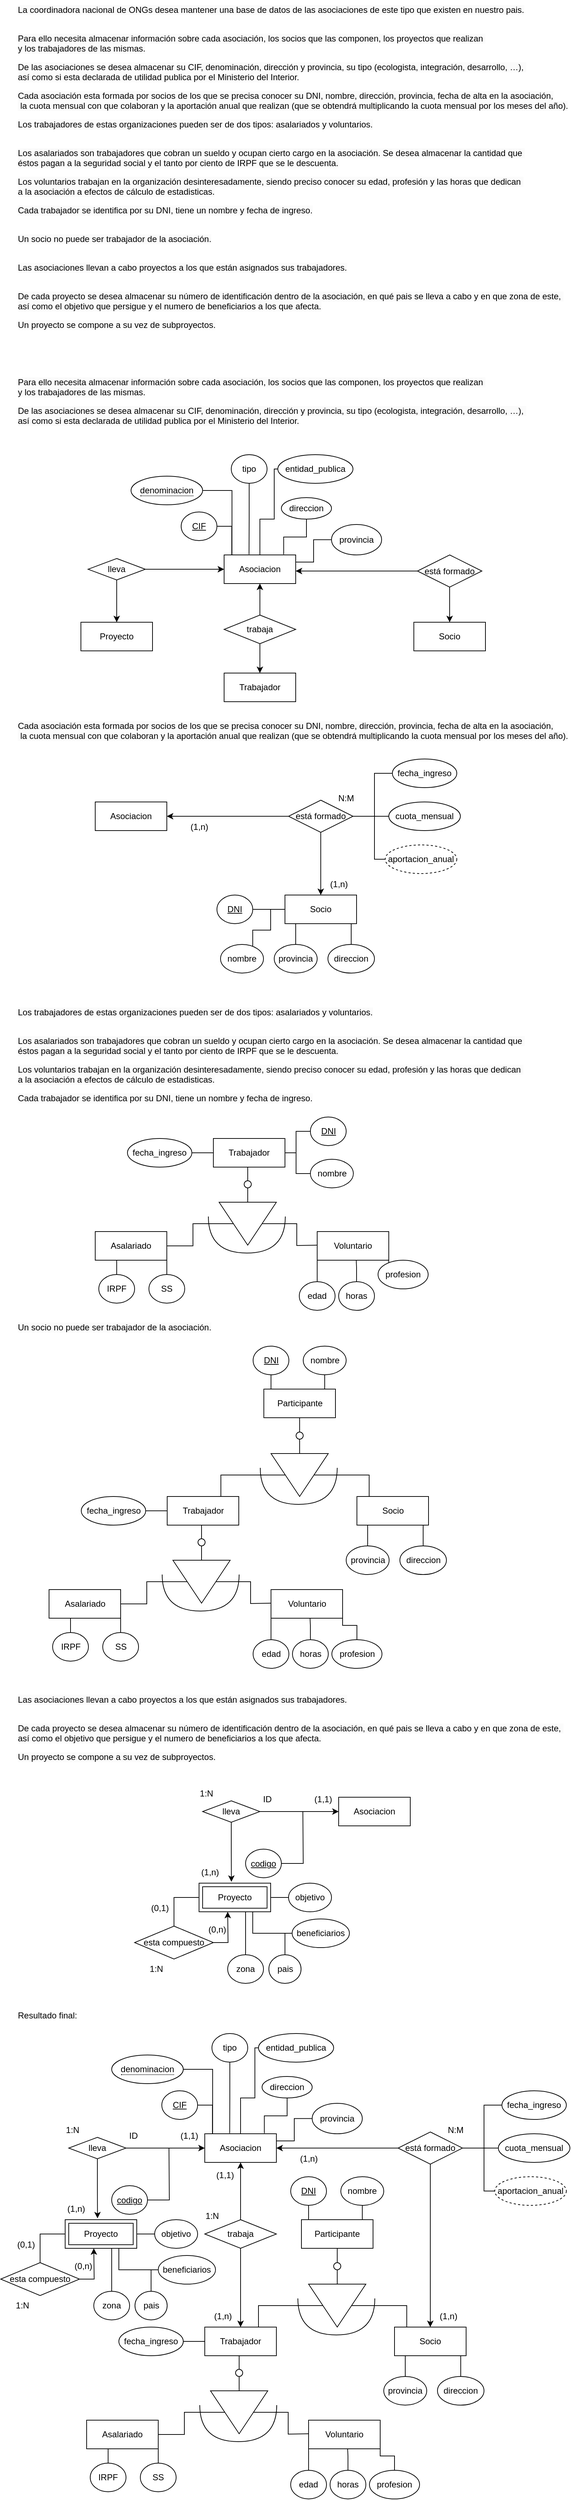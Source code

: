 <mxfile version="25.0.2">
  <diagram id="R2lEEEUBdFMjLlhIrx00" name="Page-1">
    <mxGraphModel dx="2284" dy="884" grid="1" gridSize="10" guides="1" tooltips="1" connect="1" arrows="1" fold="1" page="1" pageScale="1" pageWidth="850" pageHeight="1100" math="0" shadow="0" extFonts="Permanent Marker^https://fonts.googleapis.com/css?family=Permanent+Marker">
      <root>
        <mxCell id="0" />
        <mxCell id="1" parent="0" />
        <mxCell id="eEMYrEZeTs3nkmx_ooi5-1" value="&lt;span style=&quot;color: rgb(0, 0, 0); font-family: Helvetica; font-size: 12px; font-style: normal; font-variant-ligatures: normal; font-variant-caps: normal; font-weight: 400; letter-spacing: normal; orphans: 2; text-align: left; text-indent: 0px; text-transform: none; widows: 2; word-spacing: 0px; -webkit-text-stroke-width: 0px; white-space: nowrap; background-color: rgb(251, 251, 251); text-decoration-thickness: initial; text-decoration-style: initial; text-decoration-color: initial; display: inline !important; float: none;&quot;&gt;La coordinadora nacional de ONGs desea mantener una base de datos de las asociaciones de este tipo que existen en nuestro pais.&lt;/span&gt;&lt;br style=&quot;forced-color-adjust: none; padding: 0px; margin: 0px; color: rgb(0, 0, 0); font-family: Helvetica; font-size: 12px; font-style: normal; font-variant-ligatures: normal; font-variant-caps: normal; font-weight: 400; letter-spacing: normal; orphans: 2; text-align: left; text-indent: 0px; text-transform: none; widows: 2; word-spacing: 0px; -webkit-text-stroke-width: 0px; white-space: nowrap; background-color: rgb(251, 251, 251); text-decoration-thickness: initial; text-decoration-style: initial; text-decoration-color: initial;&quot;&gt;" style="text;whiteSpace=wrap;html=1;" parent="1" vertex="1">
          <mxGeometry x="-800" y="40" width="560" height="40" as="geometry" />
        </mxCell>
        <mxCell id="eEMYrEZeTs3nkmx_ooi5-2" value="&lt;meta charset=&quot;utf-8&quot;&gt;&lt;span style=&quot;color: rgb(0, 0, 0); font-family: Helvetica; font-size: 12px; font-style: normal; font-variant-ligatures: normal; font-variant-caps: normal; font-weight: 400; letter-spacing: normal; orphans: 2; text-align: left; text-indent: 0px; text-transform: none; widows: 2; word-spacing: 0px; -webkit-text-stroke-width: 0px; white-space: nowrap; background-color: rgb(251, 251, 251); text-decoration-thickness: initial; text-decoration-style: initial; text-decoration-color: initial; display: inline !important; float: none;&quot;&gt;Para ello necesita almacenar información sobre cada asociación, los socios que las componen, los proyectos que realizan&amp;nbsp;&lt;/span&gt;&lt;br style=&quot;forced-color-adjust: none; padding: 0px; margin: 0px; color: rgb(0, 0, 0); font-family: Helvetica; font-size: 12px; font-style: normal; font-variant-ligatures: normal; font-variant-caps: normal; font-weight: 400; letter-spacing: normal; orphans: 2; text-align: left; text-indent: 0px; text-transform: none; widows: 2; word-spacing: 0px; -webkit-text-stroke-width: 0px; white-space: nowrap; background-color: rgb(251, 251, 251); text-decoration-thickness: initial; text-decoration-style: initial; text-decoration-color: initial;&quot;&gt;&lt;span style=&quot;color: rgb(0, 0, 0); font-family: Helvetica; font-size: 12px; font-style: normal; font-variant-ligatures: normal; font-variant-caps: normal; font-weight: 400; letter-spacing: normal; orphans: 2; text-align: left; text-indent: 0px; text-transform: none; widows: 2; word-spacing: 0px; -webkit-text-stroke-width: 0px; white-space: nowrap; background-color: rgb(251, 251, 251); text-decoration-thickness: initial; text-decoration-style: initial; text-decoration-color: initial; display: inline !important; float: none;&quot;&gt;y los trabajadores de las mismas.&lt;/span&gt;" style="text;whiteSpace=wrap;html=1;" parent="1" vertex="1">
          <mxGeometry x="-800" y="80" width="560" height="50" as="geometry" />
        </mxCell>
        <mxCell id="eEMYrEZeTs3nkmx_ooi5-3" value="&lt;span style=&quot;color: rgb(0, 0, 0); font-family: Helvetica; font-size: 12px; font-style: normal; font-variant-ligatures: normal; font-variant-caps: normal; font-weight: 400; letter-spacing: normal; orphans: 2; text-align: left; text-indent: 0px; text-transform: none; widows: 2; word-spacing: 0px; -webkit-text-stroke-width: 0px; white-space: nowrap; background-color: rgb(251, 251, 251); text-decoration-thickness: initial; text-decoration-style: initial; text-decoration-color: initial; display: inline !important; float: none;&quot;&gt;De las asociaciones se desea almacenar su CIF, denominación, dirección y provincia, su tipo (ecologista, integración, desarrollo, …),&amp;nbsp;&lt;/span&gt;&lt;br style=&quot;forced-color-adjust: none; padding: 0px; margin: 0px; color: rgb(0, 0, 0); font-family: Helvetica; font-size: 12px; font-style: normal; font-variant-ligatures: normal; font-variant-caps: normal; font-weight: 400; letter-spacing: normal; orphans: 2; text-align: left; text-indent: 0px; text-transform: none; widows: 2; word-spacing: 0px; -webkit-text-stroke-width: 0px; white-space: nowrap; background-color: rgb(251, 251, 251); text-decoration-thickness: initial; text-decoration-style: initial; text-decoration-color: initial;&quot;&gt;&lt;span style=&quot;color: rgb(0, 0, 0); font-family: Helvetica; font-size: 12px; font-style: normal; font-variant-ligatures: normal; font-variant-caps: normal; font-weight: 400; letter-spacing: normal; orphans: 2; text-align: left; text-indent: 0px; text-transform: none; widows: 2; word-spacing: 0px; -webkit-text-stroke-width: 0px; white-space: nowrap; background-color: rgb(251, 251, 251); text-decoration-thickness: initial; text-decoration-style: initial; text-decoration-color: initial; display: inline !important; float: none;&quot;&gt;así como si esta declarada de utilidad publica por el Ministerio del Interior.&lt;/span&gt;" style="text;whiteSpace=wrap;html=1;" parent="1" vertex="1">
          <mxGeometry x="-800" y="120" width="560" height="50" as="geometry" />
        </mxCell>
        <mxCell id="eEMYrEZeTs3nkmx_ooi5-4" value="&lt;span style=&quot;color: rgb(0, 0, 0); font-family: Helvetica; font-size: 12px; font-style: normal; font-variant-ligatures: normal; font-variant-caps: normal; font-weight: 400; letter-spacing: normal; orphans: 2; text-align: left; text-indent: 0px; text-transform: none; widows: 2; word-spacing: 0px; -webkit-text-stroke-width: 0px; white-space: nowrap; background-color: rgb(251, 251, 251); text-decoration-thickness: initial; text-decoration-style: initial; text-decoration-color: initial; display: inline !important; float: none;&quot;&gt;Cada asociación esta formada por socios de los que se precisa conocer su DNI, nombre, dirección, provincia, fecha de alta en la asociación,&lt;/span&gt;&lt;br style=&quot;forced-color-adjust: none; padding: 0px; margin: 0px; color: rgb(0, 0, 0); font-family: Helvetica; font-size: 12px; font-style: normal; font-variant-ligatures: normal; font-variant-caps: normal; font-weight: 400; letter-spacing: normal; orphans: 2; text-align: left; text-indent: 0px; text-transform: none; widows: 2; word-spacing: 0px; -webkit-text-stroke-width: 0px; white-space: nowrap; background-color: rgb(251, 251, 251); text-decoration-thickness: initial; text-decoration-style: initial; text-decoration-color: initial;&quot;&gt;&lt;span style=&quot;color: rgb(0, 0, 0); font-family: Helvetica; font-size: 12px; font-style: normal; font-variant-ligatures: normal; font-variant-caps: normal; font-weight: 400; letter-spacing: normal; orphans: 2; text-align: left; text-indent: 0px; text-transform: none; widows: 2; word-spacing: 0px; -webkit-text-stroke-width: 0px; white-space: nowrap; background-color: rgb(251, 251, 251); text-decoration-thickness: initial; text-decoration-style: initial; text-decoration-color: initial; display: inline !important; float: none;&quot;&gt;&amp;nbsp;la cuota mensual con que colaboran y la aportación anual que realizan (que se obtendrá multiplicando la cuota mensual por los meses del año).&lt;/span&gt;" style="text;whiteSpace=wrap;html=1;" parent="1" vertex="1">
          <mxGeometry x="-800" y="160" width="560" height="50" as="geometry" />
        </mxCell>
        <mxCell id="eEMYrEZeTs3nkmx_ooi5-5" value="&lt;span style=&quot;color: rgb(0, 0, 0); font-family: Helvetica; font-size: 12px; font-style: normal; font-variant-ligatures: normal; font-variant-caps: normal; font-weight: 400; letter-spacing: normal; orphans: 2; text-align: left; text-indent: 0px; text-transform: none; widows: 2; word-spacing: 0px; -webkit-text-stroke-width: 0px; white-space: nowrap; background-color: rgb(251, 251, 251); text-decoration-thickness: initial; text-decoration-style: initial; text-decoration-color: initial; display: inline !important; float: none;&quot;&gt;Los trabajadores de estas organizaciones pueden ser de dos tipos: asalariados y voluntarios.&lt;/span&gt;&lt;br style=&quot;forced-color-adjust: none; padding: 0px; margin: 0px; color: rgb(0, 0, 0); font-family: Helvetica; font-size: 12px; font-style: normal; font-variant-ligatures: normal; font-variant-caps: normal; font-weight: 400; letter-spacing: normal; orphans: 2; text-align: left; text-indent: 0px; text-transform: none; widows: 2; word-spacing: 0px; -webkit-text-stroke-width: 0px; white-space: nowrap; background-color: rgb(251, 251, 251); text-decoration-thickness: initial; text-decoration-style: initial; text-decoration-color: initial;&quot;&gt;" style="text;whiteSpace=wrap;html=1;" parent="1" vertex="1">
          <mxGeometry x="-800" y="200" width="530" height="40" as="geometry" />
        </mxCell>
        <mxCell id="eEMYrEZeTs3nkmx_ooi5-6" value="&lt;span style=&quot;color: rgb(0, 0, 0); font-family: Helvetica; font-size: 12px; font-style: normal; font-variant-ligatures: normal; font-variant-caps: normal; font-weight: 400; letter-spacing: normal; orphans: 2; text-align: left; text-indent: 0px; text-transform: none; widows: 2; word-spacing: 0px; -webkit-text-stroke-width: 0px; white-space: nowrap; background-color: rgb(251, 251, 251); text-decoration-thickness: initial; text-decoration-style: initial; text-decoration-color: initial; display: inline !important; float: none;&quot;&gt;Los asalariados son trabajadores que cobran un sueldo y ocupan cierto cargo en la asociación. Se desea almacenar la cantidad que&amp;nbsp;&lt;/span&gt;&lt;br style=&quot;forced-color-adjust: none; padding: 0px; margin: 0px; color: rgb(0, 0, 0); font-family: Helvetica; font-size: 12px; font-style: normal; font-variant-ligatures: normal; font-variant-caps: normal; font-weight: 400; letter-spacing: normal; orphans: 2; text-align: left; text-indent: 0px; text-transform: none; widows: 2; word-spacing: 0px; -webkit-text-stroke-width: 0px; white-space: nowrap; background-color: rgb(251, 251, 251); text-decoration-thickness: initial; text-decoration-style: initial; text-decoration-color: initial;&quot;&gt;&lt;span style=&quot;color: rgb(0, 0, 0); font-family: Helvetica; font-size: 12px; font-style: normal; font-variant-ligatures: normal; font-variant-caps: normal; font-weight: 400; letter-spacing: normal; orphans: 2; text-align: left; text-indent: 0px; text-transform: none; widows: 2; word-spacing: 0px; -webkit-text-stroke-width: 0px; white-space: nowrap; background-color: rgb(251, 251, 251); text-decoration-thickness: initial; text-decoration-style: initial; text-decoration-color: initial; display: inline !important; float: none;&quot;&gt;éstos pagan a la seguridad social y el tanto por ciento de IRPF que se le descuenta.&lt;/span&gt;" style="text;whiteSpace=wrap;html=1;" parent="1" vertex="1">
          <mxGeometry x="-800" y="240" width="560" height="50" as="geometry" />
        </mxCell>
        <mxCell id="eEMYrEZeTs3nkmx_ooi5-7" value="&lt;span style=&quot;color: rgb(0, 0, 0); font-family: Helvetica; font-size: 12px; font-style: normal; font-variant-ligatures: normal; font-variant-caps: normal; font-weight: 400; letter-spacing: normal; orphans: 2; text-align: left; text-indent: 0px; text-transform: none; widows: 2; word-spacing: 0px; -webkit-text-stroke-width: 0px; white-space: nowrap; background-color: rgb(251, 251, 251); text-decoration-thickness: initial; text-decoration-style: initial; text-decoration-color: initial; display: inline !important; float: none;&quot;&gt;Los voluntarios trabajan en la organización desinteresadamente, siendo preciso conocer su edad, profesión y las horas que dedican&amp;nbsp;&lt;/span&gt;&lt;br style=&quot;forced-color-adjust: none; padding: 0px; margin: 0px; color: rgb(0, 0, 0); font-family: Helvetica; font-size: 12px; font-style: normal; font-variant-ligatures: normal; font-variant-caps: normal; font-weight: 400; letter-spacing: normal; orphans: 2; text-align: left; text-indent: 0px; text-transform: none; widows: 2; word-spacing: 0px; -webkit-text-stroke-width: 0px; white-space: nowrap; background-color: rgb(251, 251, 251); text-decoration-thickness: initial; text-decoration-style: initial; text-decoration-color: initial;&quot;&gt;&lt;span style=&quot;color: rgb(0, 0, 0); font-family: Helvetica; font-size: 12px; font-style: normal; font-variant-ligatures: normal; font-variant-caps: normal; font-weight: 400; letter-spacing: normal; orphans: 2; text-align: left; text-indent: 0px; text-transform: none; widows: 2; word-spacing: 0px; -webkit-text-stroke-width: 0px; white-space: nowrap; background-color: rgb(251, 251, 251); text-decoration-thickness: initial; text-decoration-style: initial; text-decoration-color: initial; display: inline !important; float: none;&quot;&gt;a la asociación a efectos de cálculo de estadisticas.&lt;/span&gt;" style="text;whiteSpace=wrap;html=1;" parent="1" vertex="1">
          <mxGeometry x="-800" y="280" width="560" height="50" as="geometry" />
        </mxCell>
        <mxCell id="eEMYrEZeTs3nkmx_ooi5-8" value="&lt;span style=&quot;color: rgb(0, 0, 0); font-family: Helvetica; font-size: 12px; font-style: normal; font-variant-ligatures: normal; font-variant-caps: normal; font-weight: 400; letter-spacing: normal; orphans: 2; text-align: left; text-indent: 0px; text-transform: none; widows: 2; word-spacing: 0px; -webkit-text-stroke-width: 0px; white-space: nowrap; background-color: rgb(251, 251, 251); text-decoration-thickness: initial; text-decoration-style: initial; text-decoration-color: initial; display: inline !important; float: none;&quot;&gt;Cada trabajador se identifica por su DNI, tiene un nombre y fecha de ingreso.&lt;/span&gt;&lt;br style=&quot;forced-color-adjust: none; padding: 0px; margin: 0px; color: rgb(0, 0, 0); font-family: Helvetica; font-size: 12px; font-style: normal; font-variant-ligatures: normal; font-variant-caps: normal; font-weight: 400; letter-spacing: normal; orphans: 2; text-align: left; text-indent: 0px; text-transform: none; widows: 2; word-spacing: 0px; -webkit-text-stroke-width: 0px; white-space: nowrap; background-color: rgb(251, 251, 251); text-decoration-thickness: initial; text-decoration-style: initial; text-decoration-color: initial;&quot;&gt;" style="text;whiteSpace=wrap;html=1;" parent="1" vertex="1">
          <mxGeometry x="-800" y="320" width="450" height="40" as="geometry" />
        </mxCell>
        <mxCell id="eEMYrEZeTs3nkmx_ooi5-9" value="&lt;span style=&quot;color: rgb(0, 0, 0); font-family: Helvetica; font-size: 12px; font-style: normal; font-variant-ligatures: normal; font-variant-caps: normal; font-weight: 400; letter-spacing: normal; orphans: 2; text-align: left; text-indent: 0px; text-transform: none; widows: 2; word-spacing: 0px; -webkit-text-stroke-width: 0px; white-space: nowrap; background-color: rgb(251, 251, 251); text-decoration-thickness: initial; text-decoration-style: initial; text-decoration-color: initial; display: inline !important; float: none;&quot;&gt;Un socio no puede ser trabajador de la asociación.&lt;/span&gt;&lt;br style=&quot;forced-color-adjust: none; padding: 0px; margin: 0px; color: rgb(0, 0, 0); font-family: Helvetica; font-size: 12px; font-style: normal; font-variant-ligatures: normal; font-variant-caps: normal; font-weight: 400; letter-spacing: normal; orphans: 2; text-align: left; text-indent: 0px; text-transform: none; widows: 2; word-spacing: 0px; -webkit-text-stroke-width: 0px; white-space: nowrap; background-color: rgb(251, 251, 251); text-decoration-thickness: initial; text-decoration-style: initial; text-decoration-color: initial;&quot;&gt;" style="text;whiteSpace=wrap;html=1;" parent="1" vertex="1">
          <mxGeometry x="-800" y="360" width="300" height="40" as="geometry" />
        </mxCell>
        <mxCell id="eEMYrEZeTs3nkmx_ooi5-10" value="&lt;span style=&quot;color: rgb(0, 0, 0); font-family: Helvetica; font-size: 12px; font-style: normal; font-variant-ligatures: normal; font-variant-caps: normal; font-weight: 400; letter-spacing: normal; orphans: 2; text-align: left; text-indent: 0px; text-transform: none; widows: 2; word-spacing: 0px; -webkit-text-stroke-width: 0px; white-space: nowrap; background-color: rgb(251, 251, 251); text-decoration-thickness: initial; text-decoration-style: initial; text-decoration-color: initial; display: inline !important; float: none;&quot;&gt;Las asociaciones llevan a cabo proyectos a los que están asignados sus trabajadores.&lt;/span&gt;&lt;br style=&quot;forced-color-adjust: none; padding: 0px; margin: 0px; color: rgb(0, 0, 0); font-family: Helvetica; font-size: 12px; font-style: normal; font-variant-ligatures: normal; font-variant-caps: normal; font-weight: 400; letter-spacing: normal; orphans: 2; text-align: left; text-indent: 0px; text-transform: none; widows: 2; word-spacing: 0px; -webkit-text-stroke-width: 0px; white-space: nowrap; background-color: rgb(251, 251, 251); text-decoration-thickness: initial; text-decoration-style: initial; text-decoration-color: initial;&quot;&gt;" style="text;whiteSpace=wrap;html=1;" parent="1" vertex="1">
          <mxGeometry x="-800" y="400" width="490" height="40" as="geometry" />
        </mxCell>
        <mxCell id="eEMYrEZeTs3nkmx_ooi5-11" value="&lt;span style=&quot;color: rgb(0, 0, 0); font-family: Helvetica; font-size: 12px; font-style: normal; font-variant-ligatures: normal; font-variant-caps: normal; font-weight: 400; letter-spacing: normal; orphans: 2; text-align: left; text-indent: 0px; text-transform: none; widows: 2; word-spacing: 0px; -webkit-text-stroke-width: 0px; white-space: nowrap; background-color: rgb(251, 251, 251); text-decoration-thickness: initial; text-decoration-style: initial; text-decoration-color: initial; display: inline !important; float: none;&quot;&gt;De cada proyecto se desea almacenar su número de identificación dentro de la asociación, en qué pais se lleva a cabo y en que zona de este,&amp;nbsp;&lt;/span&gt;&lt;br style=&quot;forced-color-adjust: none; padding: 0px; margin: 0px; color: rgb(0, 0, 0); font-family: Helvetica; font-size: 12px; font-style: normal; font-variant-ligatures: normal; font-variant-caps: normal; font-weight: 400; letter-spacing: normal; orphans: 2; text-align: left; text-indent: 0px; text-transform: none; widows: 2; word-spacing: 0px; -webkit-text-stroke-width: 0px; white-space: nowrap; background-color: rgb(251, 251, 251); text-decoration-thickness: initial; text-decoration-style: initial; text-decoration-color: initial;&quot;&gt;&lt;span style=&quot;color: rgb(0, 0, 0); font-family: Helvetica; font-size: 12px; font-style: normal; font-variant-ligatures: normal; font-variant-caps: normal; font-weight: 400; letter-spacing: normal; orphans: 2; text-align: left; text-indent: 0px; text-transform: none; widows: 2; word-spacing: 0px; -webkit-text-stroke-width: 0px; white-space: nowrap; background-color: rgb(251, 251, 251); text-decoration-thickness: initial; text-decoration-style: initial; text-decoration-color: initial; display: inline !important; float: none;&quot;&gt;así como el objetivo que persigue y el numero de beneficiarios a los que afecta.&lt;/span&gt;" style="text;whiteSpace=wrap;html=1;" parent="1" vertex="1">
          <mxGeometry x="-800" y="440" width="560" height="50" as="geometry" />
        </mxCell>
        <mxCell id="eEMYrEZeTs3nkmx_ooi5-13" value="&lt;span style=&quot;color: rgb(0, 0, 0); font-family: Helvetica; font-size: 12px; font-style: normal; font-variant-ligatures: normal; font-variant-caps: normal; font-weight: 400; letter-spacing: normal; orphans: 2; text-align: left; text-indent: 0px; text-transform: none; widows: 2; word-spacing: 0px; -webkit-text-stroke-width: 0px; white-space: nowrap; background-color: rgb(251, 251, 251); text-decoration-thickness: initial; text-decoration-style: initial; text-decoration-color: initial; display: inline !important; float: none;&quot;&gt;Un proyecto se compone a su vez de subproyectos.&lt;/span&gt;" style="text;whiteSpace=wrap;html=1;" parent="1" vertex="1">
          <mxGeometry x="-800" y="480" width="310" height="40" as="geometry" />
        </mxCell>
        <mxCell id="eEMYrEZeTs3nkmx_ooi5-14" value="&lt;meta charset=&quot;utf-8&quot;&gt;&lt;span style=&quot;color: rgb(0, 0, 0); font-family: Helvetica; font-size: 12px; font-style: normal; font-variant-ligatures: normal; font-variant-caps: normal; font-weight: 400; letter-spacing: normal; orphans: 2; text-align: left; text-indent: 0px; text-transform: none; widows: 2; word-spacing: 0px; -webkit-text-stroke-width: 0px; white-space: nowrap; background-color: rgb(251, 251, 251); text-decoration-thickness: initial; text-decoration-style: initial; text-decoration-color: initial; display: inline !important; float: none;&quot;&gt;Para ello necesita almacenar información sobre cada asociación, los socios que las componen, los proyectos que realizan&amp;nbsp;&lt;/span&gt;&lt;br style=&quot;forced-color-adjust: none; padding: 0px; margin: 0px; color: rgb(0, 0, 0); font-family: Helvetica; font-size: 12px; font-style: normal; font-variant-ligatures: normal; font-variant-caps: normal; font-weight: 400; letter-spacing: normal; orphans: 2; text-align: left; text-indent: 0px; text-transform: none; widows: 2; word-spacing: 0px; -webkit-text-stroke-width: 0px; white-space: nowrap; background-color: rgb(251, 251, 251); text-decoration-thickness: initial; text-decoration-style: initial; text-decoration-color: initial;&quot;&gt;&lt;span style=&quot;color: rgb(0, 0, 0); font-family: Helvetica; font-size: 12px; font-style: normal; font-variant-ligatures: normal; font-variant-caps: normal; font-weight: 400; letter-spacing: normal; orphans: 2; text-align: left; text-indent: 0px; text-transform: none; widows: 2; word-spacing: 0px; -webkit-text-stroke-width: 0px; white-space: nowrap; background-color: rgb(251, 251, 251); text-decoration-thickness: initial; text-decoration-style: initial; text-decoration-color: initial; display: inline !important; float: none;&quot;&gt;y los trabajadores de las mismas.&lt;/span&gt;" style="text;whiteSpace=wrap;html=1;" parent="1" vertex="1">
          <mxGeometry x="-800" y="560" width="560" height="50" as="geometry" />
        </mxCell>
        <mxCell id="eEMYrEZeTs3nkmx_ooi5-15" value="&lt;span style=&quot;color: rgb(0, 0, 0); font-family: Helvetica; font-size: 12px; font-style: normal; font-variant-ligatures: normal; font-variant-caps: normal; font-weight: 400; letter-spacing: normal; orphans: 2; text-align: left; text-indent: 0px; text-transform: none; widows: 2; word-spacing: 0px; -webkit-text-stroke-width: 0px; white-space: nowrap; background-color: rgb(251, 251, 251); text-decoration-thickness: initial; text-decoration-style: initial; text-decoration-color: initial; display: inline !important; float: none;&quot;&gt;De las asociaciones se desea almacenar su CIF, denominación, dirección y provincia, su tipo (ecologista, integración, desarrollo, …),&amp;nbsp;&lt;/span&gt;&lt;br style=&quot;forced-color-adjust: none; padding: 0px; margin: 0px; color: rgb(0, 0, 0); font-family: Helvetica; font-size: 12px; font-style: normal; font-variant-ligatures: normal; font-variant-caps: normal; font-weight: 400; letter-spacing: normal; orphans: 2; text-align: left; text-indent: 0px; text-transform: none; widows: 2; word-spacing: 0px; -webkit-text-stroke-width: 0px; white-space: nowrap; background-color: rgb(251, 251, 251); text-decoration-thickness: initial; text-decoration-style: initial; text-decoration-color: initial;&quot;&gt;&lt;span style=&quot;color: rgb(0, 0, 0); font-family: Helvetica; font-size: 12px; font-style: normal; font-variant-ligatures: normal; font-variant-caps: normal; font-weight: 400; letter-spacing: normal; orphans: 2; text-align: left; text-indent: 0px; text-transform: none; widows: 2; word-spacing: 0px; -webkit-text-stroke-width: 0px; white-space: nowrap; background-color: rgb(251, 251, 251); text-decoration-thickness: initial; text-decoration-style: initial; text-decoration-color: initial; display: inline !important; float: none;&quot;&gt;así como si esta declarada de utilidad publica por el Ministerio del Interior.&lt;/span&gt;" style="text;whiteSpace=wrap;html=1;" parent="1" vertex="1">
          <mxGeometry x="-800" y="600" width="560" height="50" as="geometry" />
        </mxCell>
        <mxCell id="eEMYrEZeTs3nkmx_ooi5-18" value="Asociacion" style="whiteSpace=wrap;html=1;align=center;" parent="1" vertex="1">
          <mxGeometry x="-510" y="815" width="100" height="40" as="geometry" />
        </mxCell>
        <mxCell id="eEMYrEZeTs3nkmx_ooi5-19" value="CIF" style="ellipse;whiteSpace=wrap;html=1;align=center;fontStyle=4;" parent="1" vertex="1">
          <mxGeometry x="-570" y="755" width="50" height="40" as="geometry" />
        </mxCell>
        <mxCell id="eEMYrEZeTs3nkmx_ooi5-20" value="tipo" style="ellipse;whiteSpace=wrap;html=1;align=center;" parent="1" vertex="1">
          <mxGeometry x="-500" y="675" width="50" height="40" as="geometry" />
        </mxCell>
        <mxCell id="eEMYrEZeTs3nkmx_ooi5-21" style="edgeStyle=orthogonalEdgeStyle;rounded=0;orthogonalLoop=1;jettySize=auto;html=1;entryX=1;entryY=0.5;entryDx=0;entryDy=0;endArrow=none;endFill=0;" parent="1" source="eEMYrEZeTs3nkmx_ooi5-22" target="eEMYrEZeTs3nkmx_ooi5-18" edge="1">
          <mxGeometry relative="1" as="geometry">
            <Array as="points">
              <mxPoint x="-385" y="794" />
              <mxPoint x="-385" y="825" />
              <mxPoint x="-410" y="825" />
            </Array>
          </mxGeometry>
        </mxCell>
        <mxCell id="eEMYrEZeTs3nkmx_ooi5-22" value="provincia" style="ellipse;whiteSpace=wrap;html=1;align=center;" parent="1" vertex="1">
          <mxGeometry x="-360" y="772.5" width="70" height="42.5" as="geometry" />
        </mxCell>
        <mxCell id="eEMYrEZeTs3nkmx_ooi5-23" value="direccion" style="ellipse;whiteSpace=wrap;html=1;align=center;" parent="1" vertex="1">
          <mxGeometry x="-430" y="735" width="70" height="30" as="geometry" />
        </mxCell>
        <mxCell id="eEMYrEZeTs3nkmx_ooi5-24" style="edgeStyle=orthogonalEdgeStyle;rounded=0;orthogonalLoop=1;jettySize=auto;html=1;entryX=0.75;entryY=0;entryDx=0;entryDy=0;endArrow=none;endFill=0;" parent="1" source="eEMYrEZeTs3nkmx_ooi5-25" target="eEMYrEZeTs3nkmx_ooi5-18" edge="1">
          <mxGeometry relative="1" as="geometry">
            <Array as="points">
              <mxPoint x="-440" y="695" />
              <mxPoint x="-440" y="765" />
              <mxPoint x="-460" y="765" />
              <mxPoint x="-460" y="815" />
            </Array>
          </mxGeometry>
        </mxCell>
        <mxCell id="eEMYrEZeTs3nkmx_ooi5-25" value="entidad_publica" style="ellipse;whiteSpace=wrap;html=1;align=center;" parent="1" vertex="1">
          <mxGeometry x="-435" y="675" width="105" height="40" as="geometry" />
        </mxCell>
        <mxCell id="eEMYrEZeTs3nkmx_ooi5-26" value="&lt;span style=&quot;border-bottom: 1px dotted&quot;&gt;denominacion&lt;/span&gt;" style="ellipse;whiteSpace=wrap;html=1;align=center;" parent="1" vertex="1">
          <mxGeometry x="-640" y="705" width="100" height="40" as="geometry" />
        </mxCell>
        <mxCell id="eEMYrEZeTs3nkmx_ooi5-27" style="edgeStyle=orthogonalEdgeStyle;rounded=0;orthogonalLoop=1;jettySize=auto;html=1;entryX=0.107;entryY=0.008;entryDx=0;entryDy=0;entryPerimeter=0;endArrow=none;endFill=0;" parent="1" source="eEMYrEZeTs3nkmx_ooi5-19" target="eEMYrEZeTs3nkmx_ooi5-18" edge="1">
          <mxGeometry relative="1" as="geometry" />
        </mxCell>
        <mxCell id="eEMYrEZeTs3nkmx_ooi5-28" style="edgeStyle=orthogonalEdgeStyle;rounded=0;orthogonalLoop=1;jettySize=auto;html=1;entryX=0.11;entryY=0.008;entryDx=0;entryDy=0;entryPerimeter=0;endArrow=none;endFill=0;" parent="1" source="eEMYrEZeTs3nkmx_ooi5-26" target="eEMYrEZeTs3nkmx_ooi5-18" edge="1">
          <mxGeometry relative="1" as="geometry" />
        </mxCell>
        <mxCell id="eEMYrEZeTs3nkmx_ooi5-29" style="edgeStyle=orthogonalEdgeStyle;rounded=0;orthogonalLoop=1;jettySize=auto;html=1;entryX=0.348;entryY=-0.019;entryDx=0;entryDy=0;entryPerimeter=0;endArrow=none;endFill=0;" parent="1" source="eEMYrEZeTs3nkmx_ooi5-20" target="eEMYrEZeTs3nkmx_ooi5-18" edge="1">
          <mxGeometry relative="1" as="geometry" />
        </mxCell>
        <mxCell id="eEMYrEZeTs3nkmx_ooi5-30" style="edgeStyle=orthogonalEdgeStyle;rounded=0;orthogonalLoop=1;jettySize=auto;html=1;entryX=0.832;entryY=-0.019;entryDx=0;entryDy=0;entryPerimeter=0;endArrow=none;endFill=0;" parent="1" source="eEMYrEZeTs3nkmx_ooi5-23" target="eEMYrEZeTs3nkmx_ooi5-18" edge="1">
          <mxGeometry relative="1" as="geometry" />
        </mxCell>
        <mxCell id="eEMYrEZeTs3nkmx_ooi5-31" value="Socio" style="whiteSpace=wrap;html=1;align=center;" parent="1" vertex="1">
          <mxGeometry x="-245" y="909" width="100" height="40" as="geometry" />
        </mxCell>
        <mxCell id="eEMYrEZeTs3nkmx_ooi5-32" style="edgeStyle=orthogonalEdgeStyle;rounded=0;orthogonalLoop=1;jettySize=auto;html=1;entryX=1;entryY=0.5;entryDx=0;entryDy=0;" parent="1" source="eEMYrEZeTs3nkmx_ooi5-34" edge="1">
          <mxGeometry relative="1" as="geometry">
            <mxPoint x="-410" y="837.5" as="targetPoint" />
          </mxGeometry>
        </mxCell>
        <mxCell id="eEMYrEZeTs3nkmx_ooi5-33" style="edgeStyle=orthogonalEdgeStyle;rounded=0;orthogonalLoop=1;jettySize=auto;html=1;entryX=0.5;entryY=0;entryDx=0;entryDy=0;" parent="1" source="eEMYrEZeTs3nkmx_ooi5-34" target="eEMYrEZeTs3nkmx_ooi5-31" edge="1">
          <mxGeometry relative="1" as="geometry" />
        </mxCell>
        <mxCell id="eEMYrEZeTs3nkmx_ooi5-34" value="está formado" style="shape=rhombus;perimeter=rhombusPerimeter;whiteSpace=wrap;html=1;align=center;" parent="1" vertex="1">
          <mxGeometry x="-240" y="815" width="90" height="45" as="geometry" />
        </mxCell>
        <mxCell id="eEMYrEZeTs3nkmx_ooi5-35" style="edgeStyle=orthogonalEdgeStyle;rounded=0;orthogonalLoop=1;jettySize=auto;html=1;entryX=0;entryY=0.5;entryDx=0;entryDy=0;" parent="1" source="eEMYrEZeTs3nkmx_ooi5-36" edge="1">
          <mxGeometry relative="1" as="geometry">
            <mxPoint x="-510" y="835" as="targetPoint" />
          </mxGeometry>
        </mxCell>
        <mxCell id="eEMYrEZeTs3nkmx_ooi5-41" style="edgeStyle=orthogonalEdgeStyle;rounded=0;orthogonalLoop=1;jettySize=auto;html=1;entryX=0.5;entryY=0;entryDx=0;entryDy=0;" parent="1" source="eEMYrEZeTs3nkmx_ooi5-36" target="eEMYrEZeTs3nkmx_ooi5-39" edge="1">
          <mxGeometry relative="1" as="geometry" />
        </mxCell>
        <mxCell id="eEMYrEZeTs3nkmx_ooi5-36" value="lleva" style="shape=rhombus;perimeter=rhombusPerimeter;whiteSpace=wrap;html=1;align=center;" parent="1" vertex="1">
          <mxGeometry x="-700" y="820" width="80" height="30" as="geometry" />
        </mxCell>
        <mxCell id="eEMYrEZeTs3nkmx_ooi5-39" value="Proyecto" style="whiteSpace=wrap;html=1;align=center;" parent="1" vertex="1">
          <mxGeometry x="-710" y="909" width="100" height="40" as="geometry" />
        </mxCell>
        <mxCell id="eEMYrEZeTs3nkmx_ooi5-42" value="Trabajador" style="whiteSpace=wrap;html=1;align=center;" parent="1" vertex="1">
          <mxGeometry x="-510" y="980" width="100" height="40" as="geometry" />
        </mxCell>
        <mxCell id="eEMYrEZeTs3nkmx_ooi5-43" style="edgeStyle=orthogonalEdgeStyle;rounded=0;orthogonalLoop=1;jettySize=auto;html=1;" parent="1" source="eEMYrEZeTs3nkmx_ooi5-44" target="eEMYrEZeTs3nkmx_ooi5-42" edge="1">
          <mxGeometry relative="1" as="geometry" />
        </mxCell>
        <mxCell id="eEMYrEZeTs3nkmx_ooi5-46" style="edgeStyle=orthogonalEdgeStyle;rounded=0;orthogonalLoop=1;jettySize=auto;html=1;entryX=0.5;entryY=1;entryDx=0;entryDy=0;" parent="1" source="eEMYrEZeTs3nkmx_ooi5-44" target="eEMYrEZeTs3nkmx_ooi5-18" edge="1">
          <mxGeometry relative="1" as="geometry" />
        </mxCell>
        <mxCell id="eEMYrEZeTs3nkmx_ooi5-44" value="trabaja" style="shape=rhombus;perimeter=rhombusPerimeter;whiteSpace=wrap;html=1;align=center;" parent="1" vertex="1">
          <mxGeometry x="-510" y="899" width="100" height="40" as="geometry" />
        </mxCell>
        <mxCell id="eEMYrEZeTs3nkmx_ooi5-48" value="&lt;span style=&quot;color: rgb(0, 0, 0); font-family: Helvetica; font-size: 12px; font-style: normal; font-variant-ligatures: normal; font-variant-caps: normal; font-weight: 400; letter-spacing: normal; orphans: 2; text-align: left; text-indent: 0px; text-transform: none; widows: 2; word-spacing: 0px; -webkit-text-stroke-width: 0px; white-space: nowrap; background-color: rgb(251, 251, 251); text-decoration-thickness: initial; text-decoration-style: initial; text-decoration-color: initial; display: inline !important; float: none;&quot;&gt;Cada asociación esta formada por socios de los que se precisa conocer su DNI, nombre, dirección, provincia, fecha de alta en la asociación,&lt;/span&gt;&lt;br style=&quot;forced-color-adjust: none; padding: 0px; margin: 0px; color: rgb(0, 0, 0); font-family: Helvetica; font-size: 12px; font-style: normal; font-variant-ligatures: normal; font-variant-caps: normal; font-weight: 400; letter-spacing: normal; orphans: 2; text-align: left; text-indent: 0px; text-transform: none; widows: 2; word-spacing: 0px; -webkit-text-stroke-width: 0px; white-space: nowrap; background-color: rgb(251, 251, 251); text-decoration-thickness: initial; text-decoration-style: initial; text-decoration-color: initial;&quot;&gt;&lt;span style=&quot;color: rgb(0, 0, 0); font-family: Helvetica; font-size: 12px; font-style: normal; font-variant-ligatures: normal; font-variant-caps: normal; font-weight: 400; letter-spacing: normal; orphans: 2; text-align: left; text-indent: 0px; text-transform: none; widows: 2; word-spacing: 0px; -webkit-text-stroke-width: 0px; white-space: nowrap; background-color: rgb(251, 251, 251); text-decoration-thickness: initial; text-decoration-style: initial; text-decoration-color: initial; display: inline !important; float: none;&quot;&gt;&amp;nbsp;la cuota mensual con que colaboran y la aportación anual que realizan (que se obtendrá multiplicando la cuota mensual por los meses del año).&lt;/span&gt;" style="text;whiteSpace=wrap;html=1;" parent="1" vertex="1">
          <mxGeometry x="-800" y="1040" width="560" height="50" as="geometry" />
        </mxCell>
        <mxCell id="eEMYrEZeTs3nkmx_ooi5-49" value="Asociacion" style="whiteSpace=wrap;html=1;align=center;" parent="1" vertex="1">
          <mxGeometry x="-690" y="1160" width="100" height="40" as="geometry" />
        </mxCell>
        <mxCell id="eEMYrEZeTs3nkmx_ooi5-50" value="Socio" style="whiteSpace=wrap;html=1;align=center;" parent="1" vertex="1">
          <mxGeometry x="-425" y="1290" width="100" height="40" as="geometry" />
        </mxCell>
        <mxCell id="eEMYrEZeTs3nkmx_ooi5-51" style="edgeStyle=orthogonalEdgeStyle;rounded=0;orthogonalLoop=1;jettySize=auto;html=1;entryX=1;entryY=0.5;entryDx=0;entryDy=0;" parent="1" source="eEMYrEZeTs3nkmx_ooi5-53" target="eEMYrEZeTs3nkmx_ooi5-49" edge="1">
          <mxGeometry relative="1" as="geometry" />
        </mxCell>
        <mxCell id="eEMYrEZeTs3nkmx_ooi5-52" style="edgeStyle=orthogonalEdgeStyle;rounded=0;orthogonalLoop=1;jettySize=auto;html=1;entryX=0.5;entryY=0;entryDx=0;entryDy=0;" parent="1" source="eEMYrEZeTs3nkmx_ooi5-53" target="eEMYrEZeTs3nkmx_ooi5-50" edge="1">
          <mxGeometry relative="1" as="geometry" />
        </mxCell>
        <mxCell id="eEMYrEZeTs3nkmx_ooi5-53" value="está formado" style="shape=rhombus;perimeter=rhombusPerimeter;whiteSpace=wrap;html=1;align=center;" parent="1" vertex="1">
          <mxGeometry x="-420" y="1157.5" width="90" height="45" as="geometry" />
        </mxCell>
        <mxCell id="eEMYrEZeTs3nkmx_ooi5-54" value="(1,n)" style="text;html=1;align=center;verticalAlign=middle;resizable=0;points=[];autosize=1;strokeColor=none;fillColor=none;" parent="1" vertex="1">
          <mxGeometry x="-375" y="1260" width="50" height="30" as="geometry" />
        </mxCell>
        <mxCell id="eEMYrEZeTs3nkmx_ooi5-55" value="(1,n)" style="text;html=1;align=center;verticalAlign=middle;resizable=0;points=[];autosize=1;strokeColor=none;fillColor=none;" parent="1" vertex="1">
          <mxGeometry x="-570" y="1180" width="50" height="30" as="geometry" />
        </mxCell>
        <mxCell id="eEMYrEZeTs3nkmx_ooi5-56" value="N:M" style="text;html=1;align=center;verticalAlign=middle;resizable=0;points=[];autosize=1;strokeColor=none;fillColor=none;" parent="1" vertex="1">
          <mxGeometry x="-365" y="1140" width="50" height="30" as="geometry" />
        </mxCell>
        <mxCell id="eEMYrEZeTs3nkmx_ooi5-57" style="edgeStyle=orthogonalEdgeStyle;rounded=0;orthogonalLoop=1;jettySize=auto;html=1;entryX=1;entryY=0.5;entryDx=0;entryDy=0;endArrow=none;endFill=0;" parent="1" source="eEMYrEZeTs3nkmx_ooi5-58" target="eEMYrEZeTs3nkmx_ooi5-53" edge="1">
          <mxGeometry relative="1" as="geometry">
            <Array as="points">
              <mxPoint x="-300" y="1120" />
              <mxPoint x="-300" y="1180" />
            </Array>
          </mxGeometry>
        </mxCell>
        <mxCell id="eEMYrEZeTs3nkmx_ooi5-58" value="fecha_ingreso" style="ellipse;whiteSpace=wrap;html=1;align=center;" parent="1" vertex="1">
          <mxGeometry x="-275" y="1100" width="90" height="40" as="geometry" />
        </mxCell>
        <mxCell id="eEMYrEZeTs3nkmx_ooi5-59" style="edgeStyle=orthogonalEdgeStyle;rounded=0;orthogonalLoop=1;jettySize=auto;html=1;endArrow=none;endFill=0;" parent="1" source="eEMYrEZeTs3nkmx_ooi5-60" edge="1">
          <mxGeometry relative="1" as="geometry">
            <mxPoint x="-330" y="1180" as="targetPoint" />
          </mxGeometry>
        </mxCell>
        <mxCell id="eEMYrEZeTs3nkmx_ooi5-60" value="cuota_mensual" style="ellipse;whiteSpace=wrap;html=1;align=center;" parent="1" vertex="1">
          <mxGeometry x="-280" y="1160" width="100" height="40" as="geometry" />
        </mxCell>
        <mxCell id="eEMYrEZeTs3nkmx_ooi5-61" style="edgeStyle=orthogonalEdgeStyle;rounded=0;orthogonalLoop=1;jettySize=auto;html=1;entryX=1;entryY=0.5;entryDx=0;entryDy=0;endArrow=none;endFill=0;" parent="1" source="eEMYrEZeTs3nkmx_ooi5-62" target="eEMYrEZeTs3nkmx_ooi5-53" edge="1">
          <mxGeometry relative="1" as="geometry">
            <Array as="points">
              <mxPoint x="-300" y="1240" />
              <mxPoint x="-300" y="1180" />
            </Array>
          </mxGeometry>
        </mxCell>
        <mxCell id="eEMYrEZeTs3nkmx_ooi5-62" value="aportacion_anual" style="ellipse;whiteSpace=wrap;html=1;align=center;dashed=1;" parent="1" vertex="1">
          <mxGeometry x="-285" y="1220" width="100" height="40" as="geometry" />
        </mxCell>
        <mxCell id="eEMYrEZeTs3nkmx_ooi5-63" value="direccion" style="ellipse;whiteSpace=wrap;html=1;align=center;" parent="1" vertex="1">
          <mxGeometry x="-365" y="1359" width="65" height="40" as="geometry" />
        </mxCell>
        <mxCell id="eEMYrEZeTs3nkmx_ooi5-64" value="provincia" style="ellipse;whiteSpace=wrap;html=1;align=center;" parent="1" vertex="1">
          <mxGeometry x="-440" y="1359" width="60" height="40" as="geometry" />
        </mxCell>
        <mxCell id="eEMYrEZeTs3nkmx_ooi5-65" style="edgeStyle=orthogonalEdgeStyle;rounded=0;orthogonalLoop=1;jettySize=auto;html=1;endArrow=none;endFill=0;" parent="1" source="eEMYrEZeTs3nkmx_ooi5-64" edge="1">
          <mxGeometry relative="1" as="geometry">
            <mxPoint x="-410" y="1330" as="targetPoint" />
          </mxGeometry>
        </mxCell>
        <mxCell id="eEMYrEZeTs3nkmx_ooi5-66" style="edgeStyle=orthogonalEdgeStyle;rounded=0;orthogonalLoop=1;jettySize=auto;html=1;entryX=0.925;entryY=1;entryDx=0;entryDy=0;entryPerimeter=0;endArrow=none;endFill=0;" parent="1" source="eEMYrEZeTs3nkmx_ooi5-63" target="eEMYrEZeTs3nkmx_ooi5-50" edge="1">
          <mxGeometry relative="1" as="geometry" />
        </mxCell>
        <mxCell id="eEMYrEZeTs3nkmx_ooi5-70" style="edgeStyle=orthogonalEdgeStyle;rounded=0;orthogonalLoop=1;jettySize=auto;html=1;entryX=0;entryY=0.5;entryDx=0;entryDy=0;endArrow=none;endFill=0;" parent="1" source="eEMYrEZeTs3nkmx_ooi5-67" target="eEMYrEZeTs3nkmx_ooi5-50" edge="1">
          <mxGeometry relative="1" as="geometry">
            <Array as="points">
              <mxPoint x="-470" y="1339" />
              <mxPoint x="-445" y="1339" />
              <mxPoint x="-445" y="1310" />
            </Array>
          </mxGeometry>
        </mxCell>
        <mxCell id="eEMYrEZeTs3nkmx_ooi5-67" value="nombre" style="ellipse;whiteSpace=wrap;html=1;align=center;" parent="1" vertex="1">
          <mxGeometry x="-515" y="1359" width="60" height="40" as="geometry" />
        </mxCell>
        <mxCell id="eEMYrEZeTs3nkmx_ooi5-69" style="edgeStyle=orthogonalEdgeStyle;rounded=0;orthogonalLoop=1;jettySize=auto;html=1;entryX=0;entryY=0.5;entryDx=0;entryDy=0;endArrow=none;endFill=0;" parent="1" source="eEMYrEZeTs3nkmx_ooi5-68" target="eEMYrEZeTs3nkmx_ooi5-50" edge="1">
          <mxGeometry relative="1" as="geometry">
            <Array as="points">
              <mxPoint x="-460" y="1310" />
              <mxPoint x="-460" y="1310" />
            </Array>
          </mxGeometry>
        </mxCell>
        <mxCell id="eEMYrEZeTs3nkmx_ooi5-68" value="DNI" style="ellipse;whiteSpace=wrap;html=1;align=center;fontStyle=4;" parent="1" vertex="1">
          <mxGeometry x="-520" y="1290" width="50" height="40" as="geometry" />
        </mxCell>
        <mxCell id="eEMYrEZeTs3nkmx_ooi5-72" value="&lt;span style=&quot;color: rgb(0, 0, 0); font-family: Helvetica; font-size: 12px; font-style: normal; font-variant-ligatures: normal; font-variant-caps: normal; font-weight: 400; letter-spacing: normal; orphans: 2; text-align: left; text-indent: 0px; text-transform: none; widows: 2; word-spacing: 0px; -webkit-text-stroke-width: 0px; white-space: nowrap; background-color: rgb(251, 251, 251); text-decoration-thickness: initial; text-decoration-style: initial; text-decoration-color: initial; display: inline !important; float: none;&quot;&gt;Los trabajadores de estas organizaciones pueden ser de dos tipos: asalariados y voluntarios.&lt;/span&gt;&lt;br style=&quot;forced-color-adjust: none; padding: 0px; margin: 0px; color: rgb(0, 0, 0); font-family: Helvetica; font-size: 12px; font-style: normal; font-variant-ligatures: normal; font-variant-caps: normal; font-weight: 400; letter-spacing: normal; orphans: 2; text-align: left; text-indent: 0px; text-transform: none; widows: 2; word-spacing: 0px; -webkit-text-stroke-width: 0px; white-space: nowrap; background-color: rgb(251, 251, 251); text-decoration-thickness: initial; text-decoration-style: initial; text-decoration-color: initial;&quot;&gt;" style="text;whiteSpace=wrap;html=1;" parent="1" vertex="1">
          <mxGeometry x="-800" y="1440" width="530" height="40" as="geometry" />
        </mxCell>
        <mxCell id="eEMYrEZeTs3nkmx_ooi5-73" value="&lt;span style=&quot;color: rgb(0, 0, 0); font-family: Helvetica; font-size: 12px; font-style: normal; font-variant-ligatures: normal; font-variant-caps: normal; font-weight: 400; letter-spacing: normal; orphans: 2; text-align: left; text-indent: 0px; text-transform: none; widows: 2; word-spacing: 0px; -webkit-text-stroke-width: 0px; white-space: nowrap; background-color: rgb(251, 251, 251); text-decoration-thickness: initial; text-decoration-style: initial; text-decoration-color: initial; display: inline !important; float: none;&quot;&gt;Los asalariados son trabajadores que cobran un sueldo y ocupan cierto cargo en la asociación. Se desea almacenar la cantidad que&amp;nbsp;&lt;/span&gt;&lt;br style=&quot;forced-color-adjust: none; padding: 0px; margin: 0px; color: rgb(0, 0, 0); font-family: Helvetica; font-size: 12px; font-style: normal; font-variant-ligatures: normal; font-variant-caps: normal; font-weight: 400; letter-spacing: normal; orphans: 2; text-align: left; text-indent: 0px; text-transform: none; widows: 2; word-spacing: 0px; -webkit-text-stroke-width: 0px; white-space: nowrap; background-color: rgb(251, 251, 251); text-decoration-thickness: initial; text-decoration-style: initial; text-decoration-color: initial;&quot;&gt;&lt;span style=&quot;color: rgb(0, 0, 0); font-family: Helvetica; font-size: 12px; font-style: normal; font-variant-ligatures: normal; font-variant-caps: normal; font-weight: 400; letter-spacing: normal; orphans: 2; text-align: left; text-indent: 0px; text-transform: none; widows: 2; word-spacing: 0px; -webkit-text-stroke-width: 0px; white-space: nowrap; background-color: rgb(251, 251, 251); text-decoration-thickness: initial; text-decoration-style: initial; text-decoration-color: initial; display: inline !important; float: none;&quot;&gt;éstos pagan a la seguridad social y el tanto por ciento de IRPF que se le descuenta.&lt;/span&gt;" style="text;whiteSpace=wrap;html=1;" parent="1" vertex="1">
          <mxGeometry x="-800" y="1480" width="560" height="50" as="geometry" />
        </mxCell>
        <mxCell id="eEMYrEZeTs3nkmx_ooi5-74" value="&lt;span style=&quot;color: rgb(0, 0, 0); font-family: Helvetica; font-size: 12px; font-style: normal; font-variant-ligatures: normal; font-variant-caps: normal; font-weight: 400; letter-spacing: normal; orphans: 2; text-align: left; text-indent: 0px; text-transform: none; widows: 2; word-spacing: 0px; -webkit-text-stroke-width: 0px; white-space: nowrap; background-color: rgb(251, 251, 251); text-decoration-thickness: initial; text-decoration-style: initial; text-decoration-color: initial; display: inline !important; float: none;&quot;&gt;Los voluntarios trabajan en la organización desinteresadamente, siendo preciso conocer su edad, profesión y las horas que dedican&amp;nbsp;&lt;/span&gt;&lt;br style=&quot;forced-color-adjust: none; padding: 0px; margin: 0px; color: rgb(0, 0, 0); font-family: Helvetica; font-size: 12px; font-style: normal; font-variant-ligatures: normal; font-variant-caps: normal; font-weight: 400; letter-spacing: normal; orphans: 2; text-align: left; text-indent: 0px; text-transform: none; widows: 2; word-spacing: 0px; -webkit-text-stroke-width: 0px; white-space: nowrap; background-color: rgb(251, 251, 251); text-decoration-thickness: initial; text-decoration-style: initial; text-decoration-color: initial;&quot;&gt;&lt;span style=&quot;color: rgb(0, 0, 0); font-family: Helvetica; font-size: 12px; font-style: normal; font-variant-ligatures: normal; font-variant-caps: normal; font-weight: 400; letter-spacing: normal; orphans: 2; text-align: left; text-indent: 0px; text-transform: none; widows: 2; word-spacing: 0px; -webkit-text-stroke-width: 0px; white-space: nowrap; background-color: rgb(251, 251, 251); text-decoration-thickness: initial; text-decoration-style: initial; text-decoration-color: initial; display: inline !important; float: none;&quot;&gt;a la asociación a efectos de cálculo de estadisticas.&lt;/span&gt;" style="text;whiteSpace=wrap;html=1;" parent="1" vertex="1">
          <mxGeometry x="-800" y="1520" width="560" height="50" as="geometry" />
        </mxCell>
        <mxCell id="eEMYrEZeTs3nkmx_ooi5-75" value="Trabajador" style="whiteSpace=wrap;html=1;align=center;" parent="1" vertex="1">
          <mxGeometry x="-525" y="1630" width="100" height="40" as="geometry" />
        </mxCell>
        <mxCell id="eEMYrEZeTs3nkmx_ooi5-76" value="Asalariado" style="whiteSpace=wrap;html=1;align=center;" parent="1" vertex="1">
          <mxGeometry x="-690" y="1760" width="100" height="40" as="geometry" />
        </mxCell>
        <mxCell id="eEMYrEZeTs3nkmx_ooi5-77" value="Voluntario" style="whiteSpace=wrap;html=1;align=center;" parent="1" vertex="1">
          <mxGeometry x="-380" y="1760" width="100" height="40" as="geometry" />
        </mxCell>
        <mxCell id="eEMYrEZeTs3nkmx_ooi5-78" style="edgeStyle=orthogonalEdgeStyle;rounded=0;orthogonalLoop=1;jettySize=auto;html=1;entryX=1;entryY=1;entryDx=0;entryDy=0;endArrow=none;endFill=0;" parent="1" source="eEMYrEZeTs3nkmx_ooi5-79" target="eEMYrEZeTs3nkmx_ooi5-76" edge="1">
          <mxGeometry relative="1" as="geometry" />
        </mxCell>
        <mxCell id="eEMYrEZeTs3nkmx_ooi5-79" value="SS" style="ellipse;whiteSpace=wrap;html=1;align=center;" parent="1" vertex="1">
          <mxGeometry x="-615" y="1820" width="50" height="40" as="geometry" />
        </mxCell>
        <mxCell id="eEMYrEZeTs3nkmx_ooi5-80" value="IRPF" style="ellipse;whiteSpace=wrap;html=1;align=center;" parent="1" vertex="1">
          <mxGeometry x="-685" y="1820" width="50" height="40" as="geometry" />
        </mxCell>
        <mxCell id="eEMYrEZeTs3nkmx_ooi5-81" style="edgeStyle=orthogonalEdgeStyle;rounded=0;orthogonalLoop=1;jettySize=auto;html=1;entryX=0;entryY=1;entryDx=0;entryDy=0;endArrow=none;endFill=0;" parent="1" source="eEMYrEZeTs3nkmx_ooi5-82" target="eEMYrEZeTs3nkmx_ooi5-77" edge="1">
          <mxGeometry relative="1" as="geometry" />
        </mxCell>
        <mxCell id="eEMYrEZeTs3nkmx_ooi5-82" value="edad" style="ellipse;whiteSpace=wrap;html=1;align=center;" parent="1" vertex="1">
          <mxGeometry x="-405" y="1830" width="50" height="40" as="geometry" />
        </mxCell>
        <mxCell id="eEMYrEZeTs3nkmx_ooi5-83" value="horas" style="ellipse;whiteSpace=wrap;html=1;align=center;" parent="1" vertex="1">
          <mxGeometry x="-350" y="1830" width="50" height="40" as="geometry" />
        </mxCell>
        <mxCell id="eEMYrEZeTs3nkmx_ooi5-84" style="edgeStyle=orthogonalEdgeStyle;rounded=0;orthogonalLoop=1;jettySize=auto;html=1;entryX=1;entryY=1;entryDx=0;entryDy=0;endArrow=none;endFill=0;" parent="1" target="eEMYrEZeTs3nkmx_ooi5-77" edge="1">
          <mxGeometry relative="1" as="geometry">
            <mxPoint x="-260" y="1830" as="sourcePoint" />
          </mxGeometry>
        </mxCell>
        <mxCell id="eEMYrEZeTs3nkmx_ooi5-85" value="profesion" style="ellipse;whiteSpace=wrap;html=1;align=center;" parent="1" vertex="1">
          <mxGeometry x="-295" y="1800" width="70" height="40" as="geometry" />
        </mxCell>
        <mxCell id="eEMYrEZeTs3nkmx_ooi5-86" style="edgeStyle=orthogonalEdgeStyle;rounded=0;orthogonalLoop=1;jettySize=auto;html=1;entryX=1;entryY=0.5;entryDx=0;entryDy=0;endArrow=none;endFill=0;" parent="1" source="eEMYrEZeTs3nkmx_ooi5-87" target="eEMYrEZeTs3nkmx_ooi5-76" edge="1">
          <mxGeometry relative="1" as="geometry">
            <mxPoint x="-587" y="1779" as="targetPoint" />
          </mxGeometry>
        </mxCell>
        <mxCell id="eEMYrEZeTs3nkmx_ooi5-87" value="" style="triangle;whiteSpace=wrap;html=1;direction=south;" parent="1" vertex="1">
          <mxGeometry x="-517" y="1719" width="80" height="60" as="geometry" />
        </mxCell>
        <mxCell id="eEMYrEZeTs3nkmx_ooi5-88" style="edgeStyle=orthogonalEdgeStyle;rounded=0;orthogonalLoop=1;jettySize=auto;html=1;entryX=0.171;entryY=0.003;entryDx=0;entryDy=0;entryPerimeter=0;endArrow=none;endFill=0;" parent="1" source="eEMYrEZeTs3nkmx_ooi5-87" edge="1">
          <mxGeometry relative="1" as="geometry">
            <mxPoint x="-380" y="1779" as="targetPoint" />
          </mxGeometry>
        </mxCell>
        <mxCell id="eEMYrEZeTs3nkmx_ooi5-89" value="" style="curved=1;endArrow=none;html=1;rounded=0;edgeStyle=orthogonalEdgeStyle;endFill=0;" parent="1" edge="1">
          <mxGeometry width="50" height="50" relative="1" as="geometry">
            <mxPoint x="-532" y="1739" as="sourcePoint" />
            <mxPoint x="-424.5" y="1739" as="targetPoint" />
            <Array as="points">
              <mxPoint x="-425" y="1790" />
            </Array>
          </mxGeometry>
        </mxCell>
        <mxCell id="eEMYrEZeTs3nkmx_ooi5-90" style="edgeStyle=orthogonalEdgeStyle;rounded=0;orthogonalLoop=1;jettySize=auto;html=1;entryX=0;entryY=0.5;entryDx=0;entryDy=0;endArrow=none;endFill=0;" parent="1" source="eEMYrEZeTs3nkmx_ooi5-91" target="eEMYrEZeTs3nkmx_ooi5-87" edge="1">
          <mxGeometry relative="1" as="geometry" />
        </mxCell>
        <mxCell id="eEMYrEZeTs3nkmx_ooi5-91" value="" style="ellipse;whiteSpace=wrap;html=1;" parent="1" vertex="1">
          <mxGeometry x="-482" y="1689" width="10" height="10" as="geometry" />
        </mxCell>
        <mxCell id="eEMYrEZeTs3nkmx_ooi5-92" style="edgeStyle=orthogonalEdgeStyle;rounded=0;orthogonalLoop=1;jettySize=auto;html=1;entryX=0.48;entryY=1;entryDx=0;entryDy=0;entryPerimeter=0;endArrow=none;endFill=0;" parent="1" target="eEMYrEZeTs3nkmx_ooi5-75" edge="1">
          <mxGeometry relative="1" as="geometry">
            <mxPoint x="-477" y="1689" as="sourcePoint" />
          </mxGeometry>
        </mxCell>
        <mxCell id="eEMYrEZeTs3nkmx_ooi5-93" style="edgeStyle=orthogonalEdgeStyle;rounded=0;orthogonalLoop=1;jettySize=auto;html=1;entryX=0.545;entryY=0.987;entryDx=0;entryDy=0;entryPerimeter=0;endArrow=none;endFill=0;" parent="1" source="eEMYrEZeTs3nkmx_ooi5-83" target="eEMYrEZeTs3nkmx_ooi5-77" edge="1">
          <mxGeometry relative="1" as="geometry" />
        </mxCell>
        <mxCell id="eEMYrEZeTs3nkmx_ooi5-94" style="edgeStyle=orthogonalEdgeStyle;rounded=0;orthogonalLoop=1;jettySize=auto;html=1;entryX=0.3;entryY=1;entryDx=0;entryDy=0;entryPerimeter=0;endArrow=none;endFill=0;" parent="1" source="eEMYrEZeTs3nkmx_ooi5-80" target="eEMYrEZeTs3nkmx_ooi5-76" edge="1">
          <mxGeometry relative="1" as="geometry" />
        </mxCell>
        <mxCell id="eEMYrEZeTs3nkmx_ooi5-95" style="edgeStyle=orthogonalEdgeStyle;rounded=0;orthogonalLoop=1;jettySize=auto;html=1;entryX=0;entryY=0.5;entryDx=0;entryDy=0;endArrow=none;endFill=0;" parent="1" source="eEMYrEZeTs3nkmx_ooi5-96" target="eEMYrEZeTs3nkmx_ooi5-75" edge="1">
          <mxGeometry relative="1" as="geometry" />
        </mxCell>
        <mxCell id="eEMYrEZeTs3nkmx_ooi5-96" value="fecha_ingreso" style="ellipse;whiteSpace=wrap;html=1;align=center;" parent="1" vertex="1">
          <mxGeometry x="-645" y="1630" width="90" height="40" as="geometry" />
        </mxCell>
        <mxCell id="eEMYrEZeTs3nkmx_ooi5-98" value="&lt;span style=&quot;color: rgb(0, 0, 0); font-family: Helvetica; font-size: 12px; font-style: normal; font-variant-ligatures: normal; font-variant-caps: normal; font-weight: 400; letter-spacing: normal; orphans: 2; text-align: left; text-indent: 0px; text-transform: none; widows: 2; word-spacing: 0px; -webkit-text-stroke-width: 0px; white-space: nowrap; background-color: rgb(251, 251, 251); text-decoration-thickness: initial; text-decoration-style: initial; text-decoration-color: initial; display: inline !important; float: none;&quot;&gt;Cada trabajador se identifica por su DNI, tiene un nombre y fecha de ingreso.&lt;/span&gt;&lt;br style=&quot;forced-color-adjust: none; padding: 0px; margin: 0px; color: rgb(0, 0, 0); font-family: Helvetica; font-size: 12px; font-style: normal; font-variant-ligatures: normal; font-variant-caps: normal; font-weight: 400; letter-spacing: normal; orphans: 2; text-align: left; text-indent: 0px; text-transform: none; widows: 2; word-spacing: 0px; -webkit-text-stroke-width: 0px; white-space: nowrap; background-color: rgb(251, 251, 251); text-decoration-thickness: initial; text-decoration-style: initial; text-decoration-color: initial;&quot;&gt;" style="text;whiteSpace=wrap;html=1;" parent="1" vertex="1">
          <mxGeometry x="-800" y="1560" width="450" height="40" as="geometry" />
        </mxCell>
        <mxCell id="eEMYrEZeTs3nkmx_ooi5-99" value="&lt;span style=&quot;color: rgb(0, 0, 0); font-family: Helvetica; font-size: 12px; font-style: normal; font-variant-ligatures: normal; font-variant-caps: normal; font-weight: 400; letter-spacing: normal; orphans: 2; text-align: left; text-indent: 0px; text-transform: none; widows: 2; word-spacing: 0px; -webkit-text-stroke-width: 0px; white-space: nowrap; background-color: rgb(251, 251, 251); text-decoration-thickness: initial; text-decoration-style: initial; text-decoration-color: initial; display: inline !important; float: none;&quot;&gt;Un socio no puede ser trabajador de la asociación.&lt;/span&gt;&lt;br style=&quot;forced-color-adjust: none; padding: 0px; margin: 0px; color: rgb(0, 0, 0); font-family: Helvetica; font-size: 12px; font-style: normal; font-variant-ligatures: normal; font-variant-caps: normal; font-weight: 400; letter-spacing: normal; orphans: 2; text-align: left; text-indent: 0px; text-transform: none; widows: 2; word-spacing: 0px; -webkit-text-stroke-width: 0px; white-space: nowrap; background-color: rgb(251, 251, 251); text-decoration-thickness: initial; text-decoration-style: initial; text-decoration-color: initial;&quot;&gt;" style="text;whiteSpace=wrap;html=1;" parent="1" vertex="1">
          <mxGeometry x="-800" y="1880" width="300" height="40" as="geometry" />
        </mxCell>
        <mxCell id="eEMYrEZeTs3nkmx_ooi5-154" value="Trabajador" style="whiteSpace=wrap;html=1;align=center;" parent="1" vertex="1">
          <mxGeometry x="-589.5" y="2130" width="100" height="40" as="geometry" />
        </mxCell>
        <mxCell id="eEMYrEZeTs3nkmx_ooi5-155" value="Socio" style="whiteSpace=wrap;html=1;align=center;" parent="1" vertex="1">
          <mxGeometry x="-324.5" y="2130" width="100" height="40" as="geometry" />
        </mxCell>
        <mxCell id="eEMYrEZeTs3nkmx_ooi5-156" value="Asalariado" style="whiteSpace=wrap;html=1;align=center;" parent="1" vertex="1">
          <mxGeometry x="-754.5" y="2260" width="100" height="40" as="geometry" />
        </mxCell>
        <mxCell id="eEMYrEZeTs3nkmx_ooi5-157" value="Voluntario" style="whiteSpace=wrap;html=1;align=center;" parent="1" vertex="1">
          <mxGeometry x="-444.5" y="2260" width="100" height="40" as="geometry" />
        </mxCell>
        <mxCell id="eEMYrEZeTs3nkmx_ooi5-161" style="edgeStyle=orthogonalEdgeStyle;rounded=0;orthogonalLoop=1;jettySize=auto;html=1;entryX=1;entryY=1;entryDx=0;entryDy=0;endArrow=none;endFill=0;" parent="1" source="eEMYrEZeTs3nkmx_ooi5-162" target="eEMYrEZeTs3nkmx_ooi5-156" edge="1">
          <mxGeometry relative="1" as="geometry" />
        </mxCell>
        <mxCell id="eEMYrEZeTs3nkmx_ooi5-162" value="SS" style="ellipse;whiteSpace=wrap;html=1;align=center;" parent="1" vertex="1">
          <mxGeometry x="-679.5" y="2320" width="50" height="40" as="geometry" />
        </mxCell>
        <mxCell id="eEMYrEZeTs3nkmx_ooi5-163" value="IRPF" style="ellipse;whiteSpace=wrap;html=1;align=center;" parent="1" vertex="1">
          <mxGeometry x="-749.5" y="2320" width="50" height="40" as="geometry" />
        </mxCell>
        <mxCell id="eEMYrEZeTs3nkmx_ooi5-164" style="edgeStyle=orthogonalEdgeStyle;rounded=0;orthogonalLoop=1;jettySize=auto;html=1;entryX=0;entryY=1;entryDx=0;entryDy=0;endArrow=none;endFill=0;" parent="1" source="eEMYrEZeTs3nkmx_ooi5-165" target="eEMYrEZeTs3nkmx_ooi5-157" edge="1">
          <mxGeometry relative="1" as="geometry" />
        </mxCell>
        <mxCell id="eEMYrEZeTs3nkmx_ooi5-165" value="edad" style="ellipse;whiteSpace=wrap;html=1;align=center;" parent="1" vertex="1">
          <mxGeometry x="-469.5" y="2330" width="50" height="40" as="geometry" />
        </mxCell>
        <mxCell id="eEMYrEZeTs3nkmx_ooi5-166" value="horas" style="ellipse;whiteSpace=wrap;html=1;align=center;" parent="1" vertex="1">
          <mxGeometry x="-414.5" y="2330" width="50" height="40" as="geometry" />
        </mxCell>
        <mxCell id="eEMYrEZeTs3nkmx_ooi5-167" style="edgeStyle=orthogonalEdgeStyle;rounded=0;orthogonalLoop=1;jettySize=auto;html=1;entryX=1;entryY=1;entryDx=0;entryDy=0;endArrow=none;endFill=0;" parent="1" source="eEMYrEZeTs3nkmx_ooi5-168" target="eEMYrEZeTs3nkmx_ooi5-157" edge="1">
          <mxGeometry relative="1" as="geometry" />
        </mxCell>
        <mxCell id="eEMYrEZeTs3nkmx_ooi5-168" value="profesion" style="ellipse;whiteSpace=wrap;html=1;align=center;" parent="1" vertex="1">
          <mxGeometry x="-359.5" y="2330" width="70" height="40" as="geometry" />
        </mxCell>
        <mxCell id="eEMYrEZeTs3nkmx_ooi5-169" value="Participante" style="whiteSpace=wrap;html=1;align=center;" parent="1" vertex="1">
          <mxGeometry x="-454.5" y="1980" width="100" height="40" as="geometry" />
        </mxCell>
        <mxCell id="eEMYrEZeTs3nkmx_ooi5-170" style="edgeStyle=orthogonalEdgeStyle;rounded=0;orthogonalLoop=1;jettySize=auto;html=1;entryX=0.75;entryY=0;entryDx=0;entryDy=0;endArrow=none;endFill=0;" parent="1" source="eEMYrEZeTs3nkmx_ooi5-171" target="eEMYrEZeTs3nkmx_ooi5-154" edge="1">
          <mxGeometry relative="1" as="geometry" />
        </mxCell>
        <mxCell id="eEMYrEZeTs3nkmx_ooi5-171" value="" style="triangle;whiteSpace=wrap;html=1;direction=south;" parent="1" vertex="1">
          <mxGeometry x="-444.5" y="2070" width="80" height="60" as="geometry" />
        </mxCell>
        <mxCell id="eEMYrEZeTs3nkmx_ooi5-172" style="edgeStyle=orthogonalEdgeStyle;rounded=0;orthogonalLoop=1;jettySize=auto;html=1;entryX=0.171;entryY=0.003;entryDx=0;entryDy=0;entryPerimeter=0;endArrow=none;endFill=0;" parent="1" source="eEMYrEZeTs3nkmx_ooi5-171" target="eEMYrEZeTs3nkmx_ooi5-155" edge="1">
          <mxGeometry relative="1" as="geometry" />
        </mxCell>
        <mxCell id="eEMYrEZeTs3nkmx_ooi5-173" value="" style="curved=1;endArrow=none;html=1;rounded=0;edgeStyle=orthogonalEdgeStyle;endFill=0;" parent="1" edge="1">
          <mxGeometry width="50" height="50" relative="1" as="geometry">
            <mxPoint x="-459.5" y="2090" as="sourcePoint" />
            <mxPoint x="-352" y="2090" as="targetPoint" />
            <Array as="points">
              <mxPoint x="-352.5" y="2141" />
            </Array>
          </mxGeometry>
        </mxCell>
        <mxCell id="eEMYrEZeTs3nkmx_ooi5-174" value="nombre" style="ellipse;whiteSpace=wrap;html=1;align=center;" parent="1" vertex="1">
          <mxGeometry x="-399.5" y="1920" width="60" height="40" as="geometry" />
        </mxCell>
        <mxCell id="eEMYrEZeTs3nkmx_ooi5-175" value="DNI" style="ellipse;whiteSpace=wrap;html=1;align=center;fontStyle=4;" parent="1" vertex="1">
          <mxGeometry x="-469.5" y="1920" width="50" height="40" as="geometry" />
        </mxCell>
        <mxCell id="eEMYrEZeTs3nkmx_ooi5-176" style="edgeStyle=orthogonalEdgeStyle;rounded=0;orthogonalLoop=1;jettySize=auto;html=1;entryX=0.1;entryY=0;entryDx=0;entryDy=0;entryPerimeter=0;endArrow=none;endFill=0;" parent="1" source="eEMYrEZeTs3nkmx_ooi5-175" target="eEMYrEZeTs3nkmx_ooi5-169" edge="1">
          <mxGeometry relative="1" as="geometry" />
        </mxCell>
        <mxCell id="eEMYrEZeTs3nkmx_ooi5-177" style="edgeStyle=orthogonalEdgeStyle;rounded=0;orthogonalLoop=1;jettySize=auto;html=1;entryX=0.85;entryY=0;entryDx=0;entryDy=0;entryPerimeter=0;endArrow=none;endFill=0;" parent="1" source="eEMYrEZeTs3nkmx_ooi5-174" target="eEMYrEZeTs3nkmx_ooi5-169" edge="1">
          <mxGeometry relative="1" as="geometry" />
        </mxCell>
        <mxCell id="eEMYrEZeTs3nkmx_ooi5-178" style="edgeStyle=orthogonalEdgeStyle;rounded=0;orthogonalLoop=1;jettySize=auto;html=1;entryX=0.5;entryY=1;entryDx=0;entryDy=0;endArrow=none;endFill=0;" parent="1" source="eEMYrEZeTs3nkmx_ooi5-180" target="eEMYrEZeTs3nkmx_ooi5-169" edge="1">
          <mxGeometry relative="1" as="geometry" />
        </mxCell>
        <mxCell id="eEMYrEZeTs3nkmx_ooi5-179" style="edgeStyle=orthogonalEdgeStyle;rounded=0;orthogonalLoop=1;jettySize=auto;html=1;entryX=0;entryY=0.5;entryDx=0;entryDy=0;endArrow=none;endFill=0;" parent="1" source="eEMYrEZeTs3nkmx_ooi5-180" target="eEMYrEZeTs3nkmx_ooi5-171" edge="1">
          <mxGeometry relative="1" as="geometry" />
        </mxCell>
        <mxCell id="eEMYrEZeTs3nkmx_ooi5-180" value="" style="ellipse;whiteSpace=wrap;html=1;" parent="1" vertex="1">
          <mxGeometry x="-409.5" y="2040" width="10" height="10" as="geometry" />
        </mxCell>
        <mxCell id="eEMYrEZeTs3nkmx_ooi5-181" style="edgeStyle=orthogonalEdgeStyle;rounded=0;orthogonalLoop=1;jettySize=auto;html=1;entryX=1;entryY=0.5;entryDx=0;entryDy=0;endArrow=none;endFill=0;" parent="1" source="eEMYrEZeTs3nkmx_ooi5-182" target="eEMYrEZeTs3nkmx_ooi5-156" edge="1">
          <mxGeometry relative="1" as="geometry">
            <mxPoint x="-651.5" y="2279" as="targetPoint" />
          </mxGeometry>
        </mxCell>
        <mxCell id="eEMYrEZeTs3nkmx_ooi5-182" value="" style="triangle;whiteSpace=wrap;html=1;direction=south;" parent="1" vertex="1">
          <mxGeometry x="-581.5" y="2219" width="80" height="60" as="geometry" />
        </mxCell>
        <mxCell id="eEMYrEZeTs3nkmx_ooi5-183" style="edgeStyle=orthogonalEdgeStyle;rounded=0;orthogonalLoop=1;jettySize=auto;html=1;entryX=0.171;entryY=0.003;entryDx=0;entryDy=0;entryPerimeter=0;endArrow=none;endFill=0;" parent="1" source="eEMYrEZeTs3nkmx_ooi5-182" edge="1">
          <mxGeometry relative="1" as="geometry">
            <mxPoint x="-444.5" y="2279" as="targetPoint" />
          </mxGeometry>
        </mxCell>
        <mxCell id="eEMYrEZeTs3nkmx_ooi5-184" value="" style="curved=1;endArrow=none;html=1;rounded=0;edgeStyle=orthogonalEdgeStyle;endFill=0;" parent="1" edge="1">
          <mxGeometry width="50" height="50" relative="1" as="geometry">
            <mxPoint x="-596.5" y="2239" as="sourcePoint" />
            <mxPoint x="-489" y="2239" as="targetPoint" />
            <Array as="points">
              <mxPoint x="-489.5" y="2290" />
            </Array>
          </mxGeometry>
        </mxCell>
        <mxCell id="eEMYrEZeTs3nkmx_ooi5-185" style="edgeStyle=orthogonalEdgeStyle;rounded=0;orthogonalLoop=1;jettySize=auto;html=1;entryX=0;entryY=0.5;entryDx=0;entryDy=0;endArrow=none;endFill=0;" parent="1" source="eEMYrEZeTs3nkmx_ooi5-186" target="eEMYrEZeTs3nkmx_ooi5-182" edge="1">
          <mxGeometry relative="1" as="geometry" />
        </mxCell>
        <mxCell id="eEMYrEZeTs3nkmx_ooi5-186" value="" style="ellipse;whiteSpace=wrap;html=1;" parent="1" vertex="1">
          <mxGeometry x="-546.5" y="2189" width="10" height="10" as="geometry" />
        </mxCell>
        <mxCell id="eEMYrEZeTs3nkmx_ooi5-187" style="edgeStyle=orthogonalEdgeStyle;rounded=0;orthogonalLoop=1;jettySize=auto;html=1;entryX=0.48;entryY=1;entryDx=0;entryDy=0;entryPerimeter=0;endArrow=none;endFill=0;" parent="1" target="eEMYrEZeTs3nkmx_ooi5-154" edge="1">
          <mxGeometry relative="1" as="geometry">
            <mxPoint x="-541.5" y="2189" as="sourcePoint" />
          </mxGeometry>
        </mxCell>
        <mxCell id="eEMYrEZeTs3nkmx_ooi5-188" style="edgeStyle=orthogonalEdgeStyle;rounded=0;orthogonalLoop=1;jettySize=auto;html=1;entryX=0.545;entryY=0.987;entryDx=0;entryDy=0;entryPerimeter=0;endArrow=none;endFill=0;" parent="1" source="eEMYrEZeTs3nkmx_ooi5-166" target="eEMYrEZeTs3nkmx_ooi5-157" edge="1">
          <mxGeometry relative="1" as="geometry" />
        </mxCell>
        <mxCell id="eEMYrEZeTs3nkmx_ooi5-189" style="edgeStyle=orthogonalEdgeStyle;rounded=0;orthogonalLoop=1;jettySize=auto;html=1;entryX=0.3;entryY=1;entryDx=0;entryDy=0;entryPerimeter=0;endArrow=none;endFill=0;" parent="1" source="eEMYrEZeTs3nkmx_ooi5-163" target="eEMYrEZeTs3nkmx_ooi5-156" edge="1">
          <mxGeometry relative="1" as="geometry" />
        </mxCell>
        <mxCell id="eEMYrEZeTs3nkmx_ooi5-206" style="edgeStyle=orthogonalEdgeStyle;rounded=0;orthogonalLoop=1;jettySize=auto;html=1;entryX=0;entryY=0.5;entryDx=0;entryDy=0;endArrow=none;endFill=0;" parent="1" source="eEMYrEZeTs3nkmx_ooi5-207" target="eEMYrEZeTs3nkmx_ooi5-154" edge="1">
          <mxGeometry relative="1" as="geometry" />
        </mxCell>
        <mxCell id="eEMYrEZeTs3nkmx_ooi5-207" value="fecha_ingreso" style="ellipse;whiteSpace=wrap;html=1;align=center;" parent="1" vertex="1">
          <mxGeometry x="-709.5" y="2130" width="90" height="40" as="geometry" />
        </mxCell>
        <mxCell id="eEMYrEZeTs3nkmx_ooi5-208" value="direccion" style="ellipse;whiteSpace=wrap;html=1;align=center;" parent="1" vertex="1">
          <mxGeometry x="-264.5" y="2199" width="65" height="40" as="geometry" />
        </mxCell>
        <mxCell id="eEMYrEZeTs3nkmx_ooi5-209" value="provincia" style="ellipse;whiteSpace=wrap;html=1;align=center;" parent="1" vertex="1">
          <mxGeometry x="-339.5" y="2199" width="60" height="40" as="geometry" />
        </mxCell>
        <mxCell id="eEMYrEZeTs3nkmx_ooi5-210" style="edgeStyle=orthogonalEdgeStyle;rounded=0;orthogonalLoop=1;jettySize=auto;html=1;endArrow=none;endFill=0;" parent="1" source="eEMYrEZeTs3nkmx_ooi5-209" edge="1">
          <mxGeometry relative="1" as="geometry">
            <mxPoint x="-309.5" y="2170" as="targetPoint" />
          </mxGeometry>
        </mxCell>
        <mxCell id="eEMYrEZeTs3nkmx_ooi5-211" style="edgeStyle=orthogonalEdgeStyle;rounded=0;orthogonalLoop=1;jettySize=auto;html=1;entryX=0.925;entryY=1;entryDx=0;entryDy=0;entryPerimeter=0;endArrow=none;endFill=0;" parent="1" source="eEMYrEZeTs3nkmx_ooi5-208" target="eEMYrEZeTs3nkmx_ooi5-155" edge="1">
          <mxGeometry relative="1" as="geometry" />
        </mxCell>
        <mxCell id="eEMYrEZeTs3nkmx_ooi5-215" value="&lt;span style=&quot;color: rgb(0, 0, 0); font-family: Helvetica; font-size: 12px; font-style: normal; font-variant-ligatures: normal; font-variant-caps: normal; font-weight: 400; letter-spacing: normal; orphans: 2; text-align: left; text-indent: 0px; text-transform: none; widows: 2; word-spacing: 0px; -webkit-text-stroke-width: 0px; white-space: nowrap; background-color: rgb(251, 251, 251); text-decoration-thickness: initial; text-decoration-style: initial; text-decoration-color: initial; display: inline !important; float: none;&quot;&gt;Las asociaciones llevan a cabo proyectos a los que están asignados sus trabajadores.&lt;/span&gt;&lt;br style=&quot;forced-color-adjust: none; padding: 0px; margin: 0px; color: rgb(0, 0, 0); font-family: Helvetica; font-size: 12px; font-style: normal; font-variant-ligatures: normal; font-variant-caps: normal; font-weight: 400; letter-spacing: normal; orphans: 2; text-align: left; text-indent: 0px; text-transform: none; widows: 2; word-spacing: 0px; -webkit-text-stroke-width: 0px; white-space: nowrap; background-color: rgb(251, 251, 251); text-decoration-thickness: initial; text-decoration-style: initial; text-decoration-color: initial;&quot;&gt;" style="text;whiteSpace=wrap;html=1;" parent="1" vertex="1">
          <mxGeometry x="-800" y="2400" width="490" height="40" as="geometry" />
        </mxCell>
        <mxCell id="eEMYrEZeTs3nkmx_ooi5-216" value="&lt;span style=&quot;color: rgb(0, 0, 0); font-family: Helvetica; font-size: 12px; font-style: normal; font-variant-ligatures: normal; font-variant-caps: normal; font-weight: 400; letter-spacing: normal; orphans: 2; text-align: left; text-indent: 0px; text-transform: none; widows: 2; word-spacing: 0px; -webkit-text-stroke-width: 0px; white-space: nowrap; background-color: rgb(251, 251, 251); text-decoration-thickness: initial; text-decoration-style: initial; text-decoration-color: initial; display: inline !important; float: none;&quot;&gt;De cada proyecto se desea almacenar su número de identificación dentro de la asociación, en qué pais se lleva a cabo y en que zona de este,&amp;nbsp;&lt;/span&gt;&lt;br style=&quot;forced-color-adjust: none; padding: 0px; margin: 0px; color: rgb(0, 0, 0); font-family: Helvetica; font-size: 12px; font-style: normal; font-variant-ligatures: normal; font-variant-caps: normal; font-weight: 400; letter-spacing: normal; orphans: 2; text-align: left; text-indent: 0px; text-transform: none; widows: 2; word-spacing: 0px; -webkit-text-stroke-width: 0px; white-space: nowrap; background-color: rgb(251, 251, 251); text-decoration-thickness: initial; text-decoration-style: initial; text-decoration-color: initial;&quot;&gt;&lt;span style=&quot;color: rgb(0, 0, 0); font-family: Helvetica; font-size: 12px; font-style: normal; font-variant-ligatures: normal; font-variant-caps: normal; font-weight: 400; letter-spacing: normal; orphans: 2; text-align: left; text-indent: 0px; text-transform: none; widows: 2; word-spacing: 0px; -webkit-text-stroke-width: 0px; white-space: nowrap; background-color: rgb(251, 251, 251); text-decoration-thickness: initial; text-decoration-style: initial; text-decoration-color: initial; display: inline !important; float: none;&quot;&gt;así como el objetivo que persigue y el numero de beneficiarios a los que afecta.&lt;/span&gt;" style="text;whiteSpace=wrap;html=1;" parent="1" vertex="1">
          <mxGeometry x="-800" y="2440" width="560" height="50" as="geometry" />
        </mxCell>
        <mxCell id="eEMYrEZeTs3nkmx_ooi5-217" value="&lt;span style=&quot;color: rgb(0, 0, 0); font-family: Helvetica; font-size: 12px; font-style: normal; font-variant-ligatures: normal; font-variant-caps: normal; font-weight: 400; letter-spacing: normal; orphans: 2; text-align: left; text-indent: 0px; text-transform: none; widows: 2; word-spacing: 0px; -webkit-text-stroke-width: 0px; white-space: nowrap; background-color: rgb(251, 251, 251); text-decoration-thickness: initial; text-decoration-style: initial; text-decoration-color: initial; display: inline !important; float: none;&quot;&gt;Un proyecto se compone a su vez de subproyectos.&lt;/span&gt;" style="text;whiteSpace=wrap;html=1;" parent="1" vertex="1">
          <mxGeometry x="-800" y="2480" width="310" height="40" as="geometry" />
        </mxCell>
        <mxCell id="eEMYrEZeTs3nkmx_ooi5-218" value="Asociacion" style="whiteSpace=wrap;html=1;align=center;" parent="1" vertex="1">
          <mxGeometry x="-350" y="2550" width="100" height="40" as="geometry" />
        </mxCell>
        <mxCell id="eEMYrEZeTs3nkmx_ooi5-219" style="edgeStyle=orthogonalEdgeStyle;rounded=0;orthogonalLoop=1;jettySize=auto;html=1;entryX=0;entryY=0.5;entryDx=0;entryDy=0;" parent="1" source="eEMYrEZeTs3nkmx_ooi5-220" target="eEMYrEZeTs3nkmx_ooi5-218" edge="1">
          <mxGeometry relative="1" as="geometry" />
        </mxCell>
        <mxCell id="eEMYrEZeTs3nkmx_ooi5-220" value="lleva" style="shape=rhombus;perimeter=rhombusPerimeter;whiteSpace=wrap;html=1;align=center;" parent="1" vertex="1">
          <mxGeometry x="-540" y="2555" width="80" height="30" as="geometry" />
        </mxCell>
        <mxCell id="eEMYrEZeTs3nkmx_ooi5-228" style="edgeStyle=orthogonalEdgeStyle;rounded=0;orthogonalLoop=1;jettySize=auto;html=1;endArrow=none;endFill=0;exitX=1;exitY=0.5;exitDx=0;exitDy=0;" parent="1" source="eEMYrEZeTs3nkmx_ooi5-235" edge="1">
          <mxGeometry relative="1" as="geometry">
            <mxPoint x="-400" y="2570" as="targetPoint" />
            <mxPoint x="-420" y="2650" as="sourcePoint" />
          </mxGeometry>
        </mxCell>
        <mxCell id="eEMYrEZeTs3nkmx_ooi5-229" style="edgeStyle=orthogonalEdgeStyle;rounded=0;orthogonalLoop=1;jettySize=auto;html=1;entryX=0.5;entryY=0;entryDx=0;entryDy=0;endArrow=none;endFill=0;" parent="1" source="eEMYrEZeTs3nkmx_ooi5-230" target="eEMYrEZeTs3nkmx_ooi5-246" edge="1">
          <mxGeometry relative="1" as="geometry">
            <Array as="points">
              <mxPoint x="-580" y="2690" />
            </Array>
          </mxGeometry>
        </mxCell>
        <mxCell id="eEMYrEZeTs3nkmx_ooi5-230" value="Proyecto" style="shape=ext;margin=3;double=1;whiteSpace=wrap;html=1;align=center;" parent="1" vertex="1">
          <mxGeometry x="-545" y="2670" width="100" height="40" as="geometry" />
        </mxCell>
        <mxCell id="eEMYrEZeTs3nkmx_ooi5-231" value="(1,n)" style="text;html=1;align=center;verticalAlign=middle;resizable=0;points=[];autosize=1;strokeColor=none;fillColor=none;" parent="1" vertex="1">
          <mxGeometry x="-555" y="2640" width="50" height="30" as="geometry" />
        </mxCell>
        <mxCell id="eEMYrEZeTs3nkmx_ooi5-232" value="(1,1)" style="text;html=1;align=center;verticalAlign=middle;resizable=0;points=[];autosize=1;strokeColor=none;fillColor=none;" parent="1" vertex="1">
          <mxGeometry x="-397" y="2538" width="50" height="30" as="geometry" />
        </mxCell>
        <mxCell id="eEMYrEZeTs3nkmx_ooi5-233" value="1:N" style="text;html=1;align=center;verticalAlign=middle;resizable=0;points=[];autosize=1;strokeColor=none;fillColor=none;" parent="1" vertex="1">
          <mxGeometry x="-555" y="2530" width="40" height="30" as="geometry" />
        </mxCell>
        <mxCell id="eEMYrEZeTs3nkmx_ooi5-234" value="ID" style="text;html=1;align=center;verticalAlign=middle;resizable=0;points=[];autosize=1;strokeColor=none;fillColor=none;" parent="1" vertex="1">
          <mxGeometry x="-470" y="2538" width="40" height="30" as="geometry" />
        </mxCell>
        <mxCell id="eEMYrEZeTs3nkmx_ooi5-235" value="codigo" style="ellipse;whiteSpace=wrap;html=1;align=center;fontStyle=4;" parent="1" vertex="1">
          <mxGeometry x="-480" y="2622.5" width="50" height="40" as="geometry" />
        </mxCell>
        <mxCell id="eEMYrEZeTs3nkmx_ooi5-236" value="zona" style="ellipse;whiteSpace=wrap;html=1;align=center;" parent="1" vertex="1">
          <mxGeometry x="-505" y="2770" width="50" height="40" as="geometry" />
        </mxCell>
        <mxCell id="eEMYrEZeTs3nkmx_ooi5-237" style="edgeStyle=orthogonalEdgeStyle;rounded=0;orthogonalLoop=1;jettySize=auto;html=1;entryX=0.75;entryY=1;entryDx=0;entryDy=0;endArrow=none;endFill=0;" parent="1" source="eEMYrEZeTs3nkmx_ooi5-238" target="eEMYrEZeTs3nkmx_ooi5-230" edge="1">
          <mxGeometry relative="1" as="geometry" />
        </mxCell>
        <mxCell id="eEMYrEZeTs3nkmx_ooi5-238" value="pais" style="ellipse;whiteSpace=wrap;html=1;align=center;" parent="1" vertex="1">
          <mxGeometry x="-447.5" y="2770" width="45" height="40" as="geometry" />
        </mxCell>
        <mxCell id="eEMYrEZeTs3nkmx_ooi5-239" style="edgeStyle=orthogonalEdgeStyle;rounded=0;orthogonalLoop=1;jettySize=auto;html=1;entryX=1;entryY=0.5;entryDx=0;entryDy=0;endArrow=none;endFill=0;" parent="1" source="eEMYrEZeTs3nkmx_ooi5-240" target="eEMYrEZeTs3nkmx_ooi5-230" edge="1">
          <mxGeometry relative="1" as="geometry" />
        </mxCell>
        <mxCell id="eEMYrEZeTs3nkmx_ooi5-240" value="objetivo" style="ellipse;whiteSpace=wrap;html=1;align=center;" parent="1" vertex="1">
          <mxGeometry x="-420" y="2670" width="60" height="40" as="geometry" />
        </mxCell>
        <mxCell id="eEMYrEZeTs3nkmx_ooi5-241" style="edgeStyle=orthogonalEdgeStyle;rounded=0;orthogonalLoop=1;jettySize=auto;html=1;entryX=0.75;entryY=1;entryDx=0;entryDy=0;endArrow=none;endFill=0;" parent="1" source="eEMYrEZeTs3nkmx_ooi5-242" target="eEMYrEZeTs3nkmx_ooi5-230" edge="1">
          <mxGeometry relative="1" as="geometry" />
        </mxCell>
        <mxCell id="eEMYrEZeTs3nkmx_ooi5-242" value="beneficiarios" style="ellipse;whiteSpace=wrap;html=1;align=center;" parent="1" vertex="1">
          <mxGeometry x="-415" y="2720" width="80" height="40" as="geometry" />
        </mxCell>
        <mxCell id="eEMYrEZeTs3nkmx_ooi5-243" style="edgeStyle=orthogonalEdgeStyle;rounded=0;orthogonalLoop=1;jettySize=auto;html=1;entryX=0.452;entryY=-0.046;entryDx=0;entryDy=0;entryPerimeter=0;" parent="1" source="eEMYrEZeTs3nkmx_ooi5-220" target="eEMYrEZeTs3nkmx_ooi5-230" edge="1">
          <mxGeometry relative="1" as="geometry" />
        </mxCell>
        <mxCell id="eEMYrEZeTs3nkmx_ooi5-244" style="edgeStyle=orthogonalEdgeStyle;rounded=0;orthogonalLoop=1;jettySize=auto;html=1;endArrow=none;endFill=0;" parent="1" source="eEMYrEZeTs3nkmx_ooi5-236" edge="1">
          <mxGeometry relative="1" as="geometry">
            <mxPoint x="-540" y="2710" as="targetPoint" />
            <Array as="points">
              <mxPoint x="-540" y="2710" />
            </Array>
          </mxGeometry>
        </mxCell>
        <mxCell id="eEMYrEZeTs3nkmx_ooi5-245" style="edgeStyle=orthogonalEdgeStyle;rounded=0;orthogonalLoop=1;jettySize=auto;html=1;" parent="1" source="eEMYrEZeTs3nkmx_ooi5-246" edge="1">
          <mxGeometry relative="1" as="geometry">
            <mxPoint x="-505" y="2710" as="targetPoint" />
          </mxGeometry>
        </mxCell>
        <mxCell id="eEMYrEZeTs3nkmx_ooi5-246" value="esta compuesto" style="shape=rhombus;perimeter=rhombusPerimeter;whiteSpace=wrap;html=1;align=center;" parent="1" vertex="1">
          <mxGeometry x="-635" y="2730" width="110" height="46" as="geometry" />
        </mxCell>
        <mxCell id="eEMYrEZeTs3nkmx_ooi5-247" value="(0,n)" style="text;html=1;align=center;verticalAlign=middle;resizable=0;points=[];autosize=1;strokeColor=none;fillColor=none;" parent="1" vertex="1">
          <mxGeometry x="-545" y="2720" width="50" height="30" as="geometry" />
        </mxCell>
        <mxCell id="eEMYrEZeTs3nkmx_ooi5-248" value="(0,1)" style="text;html=1;align=center;verticalAlign=middle;resizable=0;points=[];autosize=1;strokeColor=none;fillColor=none;" parent="1" vertex="1">
          <mxGeometry x="-625" y="2690" width="50" height="30" as="geometry" />
        </mxCell>
        <mxCell id="eEMYrEZeTs3nkmx_ooi5-249" value="1:N" style="text;html=1;align=center;verticalAlign=middle;resizable=0;points=[];autosize=1;strokeColor=none;fillColor=none;" parent="1" vertex="1">
          <mxGeometry x="-625" y="2775" width="40" height="30" as="geometry" />
        </mxCell>
        <mxCell id="eEMYrEZeTs3nkmx_ooi5-250" value="Resultado final:" style="text;html=1;align=left;verticalAlign=middle;resizable=0;points=[];autosize=1;strokeColor=none;fillColor=none;" parent="1" vertex="1">
          <mxGeometry x="-800" y="2840" width="110" height="30" as="geometry" />
        </mxCell>
        <mxCell id="eEMYrEZeTs3nkmx_ooi5-251" value="Trabajador" style="whiteSpace=wrap;html=1;align=center;" parent="1" vertex="1">
          <mxGeometry x="-537" y="3290" width="100" height="40" as="geometry" />
        </mxCell>
        <mxCell id="eEMYrEZeTs3nkmx_ooi5-252" value="Asociacion" style="whiteSpace=wrap;html=1;align=center;" parent="1" vertex="1">
          <mxGeometry x="-537" y="3020" width="100" height="40" as="geometry" />
        </mxCell>
        <mxCell id="eEMYrEZeTs3nkmx_ooi5-253" value="Socio" style="whiteSpace=wrap;html=1;align=center;" parent="1" vertex="1">
          <mxGeometry x="-272" y="3290" width="100" height="40" as="geometry" />
        </mxCell>
        <mxCell id="eEMYrEZeTs3nkmx_ooi5-254" value="Asalariado" style="whiteSpace=wrap;html=1;align=center;" parent="1" vertex="1">
          <mxGeometry x="-702" y="3420" width="100" height="40" as="geometry" />
        </mxCell>
        <mxCell id="eEMYrEZeTs3nkmx_ooi5-255" value="Voluntario" style="whiteSpace=wrap;html=1;align=center;" parent="1" vertex="1">
          <mxGeometry x="-392" y="3420" width="100" height="40" as="geometry" />
        </mxCell>
        <mxCell id="eEMYrEZeTs3nkmx_ooi5-256" value="CIF" style="ellipse;whiteSpace=wrap;html=1;align=center;fontStyle=4;" parent="1" vertex="1">
          <mxGeometry x="-597" y="2960" width="50" height="40" as="geometry" />
        </mxCell>
        <mxCell id="eEMYrEZeTs3nkmx_ooi5-257" value="tipo" style="ellipse;whiteSpace=wrap;html=1;align=center;" parent="1" vertex="1">
          <mxGeometry x="-527" y="2880" width="50" height="40" as="geometry" />
        </mxCell>
        <mxCell id="eEMYrEZeTs3nkmx_ooi5-258" style="edgeStyle=orthogonalEdgeStyle;rounded=0;orthogonalLoop=1;jettySize=auto;html=1;entryX=1;entryY=0.5;entryDx=0;entryDy=0;endArrow=none;endFill=0;" parent="1" source="eEMYrEZeTs3nkmx_ooi5-259" target="eEMYrEZeTs3nkmx_ooi5-252" edge="1">
          <mxGeometry relative="1" as="geometry">
            <Array as="points">
              <mxPoint x="-412" y="2999" />
              <mxPoint x="-412" y="3030" />
              <mxPoint x="-437" y="3030" />
            </Array>
          </mxGeometry>
        </mxCell>
        <mxCell id="eEMYrEZeTs3nkmx_ooi5-259" value="provincia" style="ellipse;whiteSpace=wrap;html=1;align=center;" parent="1" vertex="1">
          <mxGeometry x="-387" y="2977.5" width="70" height="42.5" as="geometry" />
        </mxCell>
        <mxCell id="eEMYrEZeTs3nkmx_ooi5-260" value="direccion" style="ellipse;whiteSpace=wrap;html=1;align=center;" parent="1" vertex="1">
          <mxGeometry x="-457" y="2940" width="70" height="30" as="geometry" />
        </mxCell>
        <mxCell id="eEMYrEZeTs3nkmx_ooi5-261" style="edgeStyle=orthogonalEdgeStyle;rounded=0;orthogonalLoop=1;jettySize=auto;html=1;entryX=0.75;entryY=0;entryDx=0;entryDy=0;endArrow=none;endFill=0;" parent="1" source="eEMYrEZeTs3nkmx_ooi5-262" target="eEMYrEZeTs3nkmx_ooi5-252" edge="1">
          <mxGeometry relative="1" as="geometry">
            <Array as="points">
              <mxPoint x="-467" y="2900" />
              <mxPoint x="-467" y="2970" />
              <mxPoint x="-487" y="2970" />
              <mxPoint x="-487" y="3020" />
            </Array>
          </mxGeometry>
        </mxCell>
        <mxCell id="eEMYrEZeTs3nkmx_ooi5-262" value="entidad_publica" style="ellipse;whiteSpace=wrap;html=1;align=center;" parent="1" vertex="1">
          <mxGeometry x="-462" y="2880" width="105" height="40" as="geometry" />
        </mxCell>
        <mxCell id="eEMYrEZeTs3nkmx_ooi5-263" value="&lt;span style=&quot;border-bottom: 1px dotted&quot;&gt;denominacion&lt;/span&gt;" style="ellipse;whiteSpace=wrap;html=1;align=center;" parent="1" vertex="1">
          <mxGeometry x="-667" y="2910" width="100" height="40" as="geometry" />
        </mxCell>
        <mxCell id="eEMYrEZeTs3nkmx_ooi5-264" style="edgeStyle=orthogonalEdgeStyle;rounded=0;orthogonalLoop=1;jettySize=auto;html=1;entryX=0;entryY=0.5;entryDx=0;entryDy=0;" parent="1" source="eEMYrEZeTs3nkmx_ooi5-265" target="eEMYrEZeTs3nkmx_ooi5-252" edge="1">
          <mxGeometry relative="1" as="geometry" />
        </mxCell>
        <mxCell id="eEMYrEZeTs3nkmx_ooi5-265" value="lleva" style="shape=rhombus;perimeter=rhombusPerimeter;whiteSpace=wrap;html=1;align=center;" parent="1" vertex="1">
          <mxGeometry x="-727" y="3025" width="80" height="30" as="geometry" />
        </mxCell>
        <mxCell id="eEMYrEZeTs3nkmx_ooi5-266" style="edgeStyle=orthogonalEdgeStyle;rounded=0;orthogonalLoop=1;jettySize=auto;html=1;entryX=0.107;entryY=0.008;entryDx=0;entryDy=0;entryPerimeter=0;endArrow=none;endFill=0;" parent="1" source="eEMYrEZeTs3nkmx_ooi5-256" target="eEMYrEZeTs3nkmx_ooi5-252" edge="1">
          <mxGeometry relative="1" as="geometry" />
        </mxCell>
        <mxCell id="eEMYrEZeTs3nkmx_ooi5-267" style="edgeStyle=orthogonalEdgeStyle;rounded=0;orthogonalLoop=1;jettySize=auto;html=1;entryX=0.11;entryY=0.008;entryDx=0;entryDy=0;entryPerimeter=0;endArrow=none;endFill=0;" parent="1" source="eEMYrEZeTs3nkmx_ooi5-263" target="eEMYrEZeTs3nkmx_ooi5-252" edge="1">
          <mxGeometry relative="1" as="geometry" />
        </mxCell>
        <mxCell id="eEMYrEZeTs3nkmx_ooi5-268" style="edgeStyle=orthogonalEdgeStyle;rounded=0;orthogonalLoop=1;jettySize=auto;html=1;entryX=0.348;entryY=-0.019;entryDx=0;entryDy=0;entryPerimeter=0;endArrow=none;endFill=0;" parent="1" source="eEMYrEZeTs3nkmx_ooi5-257" target="eEMYrEZeTs3nkmx_ooi5-252" edge="1">
          <mxGeometry relative="1" as="geometry" />
        </mxCell>
        <mxCell id="eEMYrEZeTs3nkmx_ooi5-269" style="edgeStyle=orthogonalEdgeStyle;rounded=0;orthogonalLoop=1;jettySize=auto;html=1;entryX=0.832;entryY=-0.019;entryDx=0;entryDy=0;entryPerimeter=0;endArrow=none;endFill=0;" parent="1" source="eEMYrEZeTs3nkmx_ooi5-260" target="eEMYrEZeTs3nkmx_ooi5-252" edge="1">
          <mxGeometry relative="1" as="geometry" />
        </mxCell>
        <mxCell id="eEMYrEZeTs3nkmx_ooi5-270" style="edgeStyle=orthogonalEdgeStyle;rounded=0;orthogonalLoop=1;jettySize=auto;html=1;entryX=1;entryY=0.5;entryDx=0;entryDy=0;" parent="1" source="eEMYrEZeTs3nkmx_ooi5-272" target="eEMYrEZeTs3nkmx_ooi5-252" edge="1">
          <mxGeometry relative="1" as="geometry" />
        </mxCell>
        <mxCell id="eEMYrEZeTs3nkmx_ooi5-271" style="edgeStyle=orthogonalEdgeStyle;rounded=0;orthogonalLoop=1;jettySize=auto;html=1;entryX=0.5;entryY=0;entryDx=0;entryDy=0;" parent="1" source="eEMYrEZeTs3nkmx_ooi5-272" target="eEMYrEZeTs3nkmx_ooi5-253" edge="1">
          <mxGeometry relative="1" as="geometry" />
        </mxCell>
        <mxCell id="eEMYrEZeTs3nkmx_ooi5-272" value="está formado" style="shape=rhombus;perimeter=rhombusPerimeter;whiteSpace=wrap;html=1;align=center;" parent="1" vertex="1">
          <mxGeometry x="-267" y="3017.5" width="90" height="45" as="geometry" />
        </mxCell>
        <mxCell id="eEMYrEZeTs3nkmx_ooi5-273" style="edgeStyle=orthogonalEdgeStyle;rounded=0;orthogonalLoop=1;jettySize=auto;html=1;entryX=0.5;entryY=1;entryDx=0;entryDy=0;" parent="1" source="eEMYrEZeTs3nkmx_ooi5-275" target="eEMYrEZeTs3nkmx_ooi5-252" edge="1">
          <mxGeometry relative="1" as="geometry" />
        </mxCell>
        <mxCell id="eEMYrEZeTs3nkmx_ooi5-274" style="edgeStyle=orthogonalEdgeStyle;rounded=0;orthogonalLoop=1;jettySize=auto;html=1;" parent="1" source="eEMYrEZeTs3nkmx_ooi5-275" target="eEMYrEZeTs3nkmx_ooi5-251" edge="1">
          <mxGeometry relative="1" as="geometry" />
        </mxCell>
        <mxCell id="eEMYrEZeTs3nkmx_ooi5-275" value="trabaja" style="shape=rhombus;perimeter=rhombusPerimeter;whiteSpace=wrap;html=1;align=center;" parent="1" vertex="1">
          <mxGeometry x="-537" y="3140" width="100" height="40" as="geometry" />
        </mxCell>
        <mxCell id="eEMYrEZeTs3nkmx_ooi5-276" style="edgeStyle=orthogonalEdgeStyle;rounded=0;orthogonalLoop=1;jettySize=auto;html=1;entryX=1;entryY=1;entryDx=0;entryDy=0;endArrow=none;endFill=0;" parent="1" source="eEMYrEZeTs3nkmx_ooi5-277" target="eEMYrEZeTs3nkmx_ooi5-254" edge="1">
          <mxGeometry relative="1" as="geometry" />
        </mxCell>
        <mxCell id="eEMYrEZeTs3nkmx_ooi5-277" value="SS" style="ellipse;whiteSpace=wrap;html=1;align=center;" parent="1" vertex="1">
          <mxGeometry x="-627" y="3480" width="50" height="40" as="geometry" />
        </mxCell>
        <mxCell id="eEMYrEZeTs3nkmx_ooi5-278" value="IRPF" style="ellipse;whiteSpace=wrap;html=1;align=center;" parent="1" vertex="1">
          <mxGeometry x="-697" y="3480" width="50" height="40" as="geometry" />
        </mxCell>
        <mxCell id="eEMYrEZeTs3nkmx_ooi5-279" style="edgeStyle=orthogonalEdgeStyle;rounded=0;orthogonalLoop=1;jettySize=auto;html=1;entryX=0;entryY=1;entryDx=0;entryDy=0;endArrow=none;endFill=0;" parent="1" source="eEMYrEZeTs3nkmx_ooi5-280" target="eEMYrEZeTs3nkmx_ooi5-255" edge="1">
          <mxGeometry relative="1" as="geometry" />
        </mxCell>
        <mxCell id="eEMYrEZeTs3nkmx_ooi5-280" value="edad" style="ellipse;whiteSpace=wrap;html=1;align=center;" parent="1" vertex="1">
          <mxGeometry x="-417" y="3490" width="50" height="40" as="geometry" />
        </mxCell>
        <mxCell id="eEMYrEZeTs3nkmx_ooi5-281" value="horas" style="ellipse;whiteSpace=wrap;html=1;align=center;" parent="1" vertex="1">
          <mxGeometry x="-362" y="3490" width="50" height="40" as="geometry" />
        </mxCell>
        <mxCell id="eEMYrEZeTs3nkmx_ooi5-282" style="edgeStyle=orthogonalEdgeStyle;rounded=0;orthogonalLoop=1;jettySize=auto;html=1;entryX=1;entryY=1;entryDx=0;entryDy=0;endArrow=none;endFill=0;" parent="1" source="eEMYrEZeTs3nkmx_ooi5-283" target="eEMYrEZeTs3nkmx_ooi5-255" edge="1">
          <mxGeometry relative="1" as="geometry" />
        </mxCell>
        <mxCell id="eEMYrEZeTs3nkmx_ooi5-283" value="profesion" style="ellipse;whiteSpace=wrap;html=1;align=center;" parent="1" vertex="1">
          <mxGeometry x="-307" y="3490" width="70" height="40" as="geometry" />
        </mxCell>
        <mxCell id="eEMYrEZeTs3nkmx_ooi5-284" value="Participante" style="whiteSpace=wrap;html=1;align=center;" parent="1" vertex="1">
          <mxGeometry x="-402" y="3140" width="100" height="40" as="geometry" />
        </mxCell>
        <mxCell id="eEMYrEZeTs3nkmx_ooi5-285" style="edgeStyle=orthogonalEdgeStyle;rounded=0;orthogonalLoop=1;jettySize=auto;html=1;entryX=0.75;entryY=0;entryDx=0;entryDy=0;endArrow=none;endFill=0;" parent="1" source="eEMYrEZeTs3nkmx_ooi5-286" target="eEMYrEZeTs3nkmx_ooi5-251" edge="1">
          <mxGeometry relative="1" as="geometry" />
        </mxCell>
        <mxCell id="eEMYrEZeTs3nkmx_ooi5-286" value="" style="triangle;whiteSpace=wrap;html=1;direction=south;" parent="1" vertex="1">
          <mxGeometry x="-392" y="3230" width="80" height="60" as="geometry" />
        </mxCell>
        <mxCell id="eEMYrEZeTs3nkmx_ooi5-287" style="edgeStyle=orthogonalEdgeStyle;rounded=0;orthogonalLoop=1;jettySize=auto;html=1;entryX=0.171;entryY=0.003;entryDx=0;entryDy=0;entryPerimeter=0;endArrow=none;endFill=0;" parent="1" source="eEMYrEZeTs3nkmx_ooi5-286" target="eEMYrEZeTs3nkmx_ooi5-253" edge="1">
          <mxGeometry relative="1" as="geometry" />
        </mxCell>
        <mxCell id="eEMYrEZeTs3nkmx_ooi5-288" value="" style="curved=1;endArrow=none;html=1;rounded=0;edgeStyle=orthogonalEdgeStyle;endFill=0;" parent="1" edge="1">
          <mxGeometry width="50" height="50" relative="1" as="geometry">
            <mxPoint x="-407" y="3250" as="sourcePoint" />
            <mxPoint x="-299.5" y="3250" as="targetPoint" />
            <Array as="points">
              <mxPoint x="-300" y="3301" />
            </Array>
          </mxGeometry>
        </mxCell>
        <mxCell id="eEMYrEZeTs3nkmx_ooi5-289" value="nombre" style="ellipse;whiteSpace=wrap;html=1;align=center;" parent="1" vertex="1">
          <mxGeometry x="-347" y="3080" width="60" height="40" as="geometry" />
        </mxCell>
        <mxCell id="eEMYrEZeTs3nkmx_ooi5-290" value="DNI" style="ellipse;whiteSpace=wrap;html=1;align=center;fontStyle=4;" parent="1" vertex="1">
          <mxGeometry x="-417" y="3080" width="50" height="40" as="geometry" />
        </mxCell>
        <mxCell id="eEMYrEZeTs3nkmx_ooi5-291" style="edgeStyle=orthogonalEdgeStyle;rounded=0;orthogonalLoop=1;jettySize=auto;html=1;entryX=0.1;entryY=0;entryDx=0;entryDy=0;entryPerimeter=0;endArrow=none;endFill=0;" parent="1" source="eEMYrEZeTs3nkmx_ooi5-290" target="eEMYrEZeTs3nkmx_ooi5-284" edge="1">
          <mxGeometry relative="1" as="geometry" />
        </mxCell>
        <mxCell id="eEMYrEZeTs3nkmx_ooi5-292" style="edgeStyle=orthogonalEdgeStyle;rounded=0;orthogonalLoop=1;jettySize=auto;html=1;entryX=0.85;entryY=0;entryDx=0;entryDy=0;entryPerimeter=0;endArrow=none;endFill=0;" parent="1" source="eEMYrEZeTs3nkmx_ooi5-289" target="eEMYrEZeTs3nkmx_ooi5-284" edge="1">
          <mxGeometry relative="1" as="geometry" />
        </mxCell>
        <mxCell id="eEMYrEZeTs3nkmx_ooi5-293" style="edgeStyle=orthogonalEdgeStyle;rounded=0;orthogonalLoop=1;jettySize=auto;html=1;entryX=0.5;entryY=1;entryDx=0;entryDy=0;endArrow=none;endFill=0;" parent="1" source="eEMYrEZeTs3nkmx_ooi5-295" target="eEMYrEZeTs3nkmx_ooi5-284" edge="1">
          <mxGeometry relative="1" as="geometry" />
        </mxCell>
        <mxCell id="eEMYrEZeTs3nkmx_ooi5-294" style="edgeStyle=orthogonalEdgeStyle;rounded=0;orthogonalLoop=1;jettySize=auto;html=1;entryX=0;entryY=0.5;entryDx=0;entryDy=0;endArrow=none;endFill=0;" parent="1" source="eEMYrEZeTs3nkmx_ooi5-295" target="eEMYrEZeTs3nkmx_ooi5-286" edge="1">
          <mxGeometry relative="1" as="geometry" />
        </mxCell>
        <mxCell id="eEMYrEZeTs3nkmx_ooi5-295" value="" style="ellipse;whiteSpace=wrap;html=1;" parent="1" vertex="1">
          <mxGeometry x="-357" y="3200" width="10" height="10" as="geometry" />
        </mxCell>
        <mxCell id="eEMYrEZeTs3nkmx_ooi5-296" style="edgeStyle=orthogonalEdgeStyle;rounded=0;orthogonalLoop=1;jettySize=auto;html=1;entryX=1;entryY=0.5;entryDx=0;entryDy=0;endArrow=none;endFill=0;" parent="1" source="eEMYrEZeTs3nkmx_ooi5-297" target="eEMYrEZeTs3nkmx_ooi5-254" edge="1">
          <mxGeometry relative="1" as="geometry">
            <mxPoint x="-599" y="3439" as="targetPoint" />
          </mxGeometry>
        </mxCell>
        <mxCell id="eEMYrEZeTs3nkmx_ooi5-297" value="" style="triangle;whiteSpace=wrap;html=1;direction=south;" parent="1" vertex="1">
          <mxGeometry x="-529" y="3379" width="80" height="60" as="geometry" />
        </mxCell>
        <mxCell id="eEMYrEZeTs3nkmx_ooi5-298" style="edgeStyle=orthogonalEdgeStyle;rounded=0;orthogonalLoop=1;jettySize=auto;html=1;entryX=0.171;entryY=0.003;entryDx=0;entryDy=0;entryPerimeter=0;endArrow=none;endFill=0;" parent="1" source="eEMYrEZeTs3nkmx_ooi5-297" edge="1">
          <mxGeometry relative="1" as="geometry">
            <mxPoint x="-392" y="3439" as="targetPoint" />
          </mxGeometry>
        </mxCell>
        <mxCell id="eEMYrEZeTs3nkmx_ooi5-299" value="" style="curved=1;endArrow=none;html=1;rounded=0;edgeStyle=orthogonalEdgeStyle;endFill=0;" parent="1" edge="1">
          <mxGeometry width="50" height="50" relative="1" as="geometry">
            <mxPoint x="-544" y="3399" as="sourcePoint" />
            <mxPoint x="-436.5" y="3399" as="targetPoint" />
            <Array as="points">
              <mxPoint x="-437" y="3450" />
            </Array>
          </mxGeometry>
        </mxCell>
        <mxCell id="eEMYrEZeTs3nkmx_ooi5-300" style="edgeStyle=orthogonalEdgeStyle;rounded=0;orthogonalLoop=1;jettySize=auto;html=1;entryX=0;entryY=0.5;entryDx=0;entryDy=0;endArrow=none;endFill=0;" parent="1" source="eEMYrEZeTs3nkmx_ooi5-301" target="eEMYrEZeTs3nkmx_ooi5-297" edge="1">
          <mxGeometry relative="1" as="geometry" />
        </mxCell>
        <mxCell id="eEMYrEZeTs3nkmx_ooi5-301" value="" style="ellipse;whiteSpace=wrap;html=1;" parent="1" vertex="1">
          <mxGeometry x="-494" y="3349" width="10" height="10" as="geometry" />
        </mxCell>
        <mxCell id="eEMYrEZeTs3nkmx_ooi5-302" style="edgeStyle=orthogonalEdgeStyle;rounded=0;orthogonalLoop=1;jettySize=auto;html=1;entryX=0.48;entryY=1;entryDx=0;entryDy=0;entryPerimeter=0;endArrow=none;endFill=0;" parent="1" target="eEMYrEZeTs3nkmx_ooi5-251" edge="1">
          <mxGeometry relative="1" as="geometry">
            <mxPoint x="-489" y="3349" as="sourcePoint" />
          </mxGeometry>
        </mxCell>
        <mxCell id="eEMYrEZeTs3nkmx_ooi5-303" style="edgeStyle=orthogonalEdgeStyle;rounded=0;orthogonalLoop=1;jettySize=auto;html=1;entryX=0.545;entryY=0.987;entryDx=0;entryDy=0;entryPerimeter=0;endArrow=none;endFill=0;" parent="1" source="eEMYrEZeTs3nkmx_ooi5-281" target="eEMYrEZeTs3nkmx_ooi5-255" edge="1">
          <mxGeometry relative="1" as="geometry" />
        </mxCell>
        <mxCell id="eEMYrEZeTs3nkmx_ooi5-304" style="edgeStyle=orthogonalEdgeStyle;rounded=0;orthogonalLoop=1;jettySize=auto;html=1;entryX=0.3;entryY=1;entryDx=0;entryDy=0;entryPerimeter=0;endArrow=none;endFill=0;" parent="1" source="eEMYrEZeTs3nkmx_ooi5-278" target="eEMYrEZeTs3nkmx_ooi5-254" edge="1">
          <mxGeometry relative="1" as="geometry" />
        </mxCell>
        <mxCell id="eEMYrEZeTs3nkmx_ooi5-305" value="(1,n)" style="text;html=1;align=center;verticalAlign=middle;resizable=0;points=[];autosize=1;strokeColor=none;fillColor=none;" parent="1" vertex="1">
          <mxGeometry x="-222" y="3260" width="50" height="30" as="geometry" />
        </mxCell>
        <mxCell id="eEMYrEZeTs3nkmx_ooi5-306" value="(1,n)" style="text;html=1;align=center;verticalAlign=middle;resizable=0;points=[];autosize=1;strokeColor=none;fillColor=none;" parent="1" vertex="1">
          <mxGeometry x="-417" y="3040" width="50" height="30" as="geometry" />
        </mxCell>
        <mxCell id="eEMYrEZeTs3nkmx_ooi5-307" value="N:M" style="text;html=1;align=center;verticalAlign=middle;resizable=0;points=[];autosize=1;strokeColor=none;fillColor=none;" parent="1" vertex="1">
          <mxGeometry x="-212" y="3000" width="50" height="30" as="geometry" />
        </mxCell>
        <mxCell id="eEMYrEZeTs3nkmx_ooi5-308" value="(1,n)" style="text;html=1;align=center;verticalAlign=middle;resizable=0;points=[];autosize=1;strokeColor=none;fillColor=none;" parent="1" vertex="1">
          <mxGeometry x="-537" y="3260" width="50" height="30" as="geometry" />
        </mxCell>
        <mxCell id="eEMYrEZeTs3nkmx_ooi5-309" value="(1,1)" style="text;html=1;align=center;verticalAlign=middle;resizable=0;points=[];autosize=1;strokeColor=none;fillColor=none;" parent="1" vertex="1">
          <mxGeometry x="-534" y="3062.5" width="50" height="30" as="geometry" />
        </mxCell>
        <mxCell id="eEMYrEZeTs3nkmx_ooi5-310" value="1:N" style="text;html=1;align=center;verticalAlign=middle;resizable=0;points=[];autosize=1;strokeColor=none;fillColor=none;" parent="1" vertex="1">
          <mxGeometry x="-547" y="3120" width="40" height="30" as="geometry" />
        </mxCell>
        <mxCell id="eEMYrEZeTs3nkmx_ooi5-311" style="edgeStyle=orthogonalEdgeStyle;rounded=0;orthogonalLoop=1;jettySize=auto;html=1;endArrow=none;endFill=0;exitX=1;exitY=0.5;exitDx=0;exitDy=0;" parent="1" source="eEMYrEZeTs3nkmx_ooi5-318" edge="1">
          <mxGeometry relative="1" as="geometry">
            <mxPoint x="-587" y="3040" as="targetPoint" />
            <mxPoint x="-607" y="3120" as="sourcePoint" />
          </mxGeometry>
        </mxCell>
        <mxCell id="eEMYrEZeTs3nkmx_ooi5-312" style="edgeStyle=orthogonalEdgeStyle;rounded=0;orthogonalLoop=1;jettySize=auto;html=1;entryX=0.5;entryY=0;entryDx=0;entryDy=0;endArrow=none;endFill=0;" parent="1" source="eEMYrEZeTs3nkmx_ooi5-313" target="eEMYrEZeTs3nkmx_ooi5-341" edge="1">
          <mxGeometry relative="1" as="geometry">
            <Array as="points">
              <mxPoint x="-767" y="3160" />
            </Array>
          </mxGeometry>
        </mxCell>
        <mxCell id="eEMYrEZeTs3nkmx_ooi5-313" value="Proyecto" style="shape=ext;margin=3;double=1;whiteSpace=wrap;html=1;align=center;" parent="1" vertex="1">
          <mxGeometry x="-732" y="3140" width="100" height="40" as="geometry" />
        </mxCell>
        <mxCell id="eEMYrEZeTs3nkmx_ooi5-314" value="(1,n)" style="text;html=1;align=center;verticalAlign=middle;resizable=0;points=[];autosize=1;strokeColor=none;fillColor=none;" parent="1" vertex="1">
          <mxGeometry x="-742" y="3110" width="50" height="30" as="geometry" />
        </mxCell>
        <mxCell id="eEMYrEZeTs3nkmx_ooi5-315" value="(1,1)" style="text;html=1;align=center;verticalAlign=middle;resizable=0;points=[];autosize=1;strokeColor=none;fillColor=none;" parent="1" vertex="1">
          <mxGeometry x="-584" y="3008" width="50" height="30" as="geometry" />
        </mxCell>
        <mxCell id="eEMYrEZeTs3nkmx_ooi5-316" value="1:N" style="text;html=1;align=center;verticalAlign=middle;resizable=0;points=[];autosize=1;strokeColor=none;fillColor=none;" parent="1" vertex="1">
          <mxGeometry x="-742" y="3000" width="40" height="30" as="geometry" />
        </mxCell>
        <mxCell id="eEMYrEZeTs3nkmx_ooi5-317" value="ID" style="text;html=1;align=center;verticalAlign=middle;resizable=0;points=[];autosize=1;strokeColor=none;fillColor=none;" parent="1" vertex="1">
          <mxGeometry x="-657" y="3008" width="40" height="30" as="geometry" />
        </mxCell>
        <mxCell id="eEMYrEZeTs3nkmx_ooi5-318" value="codigo" style="ellipse;whiteSpace=wrap;html=1;align=center;fontStyle=4;" parent="1" vertex="1">
          <mxGeometry x="-667" y="3092.5" width="50" height="40" as="geometry" />
        </mxCell>
        <mxCell id="eEMYrEZeTs3nkmx_ooi5-319" value="zona" style="ellipse;whiteSpace=wrap;html=1;align=center;" parent="1" vertex="1">
          <mxGeometry x="-692" y="3240" width="50" height="40" as="geometry" />
        </mxCell>
        <mxCell id="eEMYrEZeTs3nkmx_ooi5-320" style="edgeStyle=orthogonalEdgeStyle;rounded=0;orthogonalLoop=1;jettySize=auto;html=1;entryX=0.75;entryY=1;entryDx=0;entryDy=0;endArrow=none;endFill=0;" parent="1" source="eEMYrEZeTs3nkmx_ooi5-321" target="eEMYrEZeTs3nkmx_ooi5-313" edge="1">
          <mxGeometry relative="1" as="geometry" />
        </mxCell>
        <mxCell id="eEMYrEZeTs3nkmx_ooi5-321" value="pais" style="ellipse;whiteSpace=wrap;html=1;align=center;" parent="1" vertex="1">
          <mxGeometry x="-634.5" y="3240" width="45" height="40" as="geometry" />
        </mxCell>
        <mxCell id="eEMYrEZeTs3nkmx_ooi5-322" style="edgeStyle=orthogonalEdgeStyle;rounded=0;orthogonalLoop=1;jettySize=auto;html=1;entryX=1;entryY=0.5;entryDx=0;entryDy=0;endArrow=none;endFill=0;" parent="1" source="eEMYrEZeTs3nkmx_ooi5-323" target="eEMYrEZeTs3nkmx_ooi5-313" edge="1">
          <mxGeometry relative="1" as="geometry" />
        </mxCell>
        <mxCell id="eEMYrEZeTs3nkmx_ooi5-323" value="objetivo" style="ellipse;whiteSpace=wrap;html=1;align=center;" parent="1" vertex="1">
          <mxGeometry x="-607" y="3140" width="60" height="40" as="geometry" />
        </mxCell>
        <mxCell id="eEMYrEZeTs3nkmx_ooi5-324" style="edgeStyle=orthogonalEdgeStyle;rounded=0;orthogonalLoop=1;jettySize=auto;html=1;entryX=0.75;entryY=1;entryDx=0;entryDy=0;endArrow=none;endFill=0;" parent="1" source="eEMYrEZeTs3nkmx_ooi5-325" target="eEMYrEZeTs3nkmx_ooi5-313" edge="1">
          <mxGeometry relative="1" as="geometry" />
        </mxCell>
        <mxCell id="eEMYrEZeTs3nkmx_ooi5-325" value="beneficiarios" style="ellipse;whiteSpace=wrap;html=1;align=center;" parent="1" vertex="1">
          <mxGeometry x="-602" y="3190" width="80" height="40" as="geometry" />
        </mxCell>
        <mxCell id="eEMYrEZeTs3nkmx_ooi5-326" style="edgeStyle=orthogonalEdgeStyle;rounded=0;orthogonalLoop=1;jettySize=auto;html=1;entryX=1;entryY=0.5;entryDx=0;entryDy=0;endArrow=none;endFill=0;" parent="1" source="eEMYrEZeTs3nkmx_ooi5-327" target="eEMYrEZeTs3nkmx_ooi5-272" edge="1">
          <mxGeometry relative="1" as="geometry">
            <Array as="points">
              <mxPoint x="-147" y="2980" />
              <mxPoint x="-147" y="3040" />
            </Array>
          </mxGeometry>
        </mxCell>
        <mxCell id="eEMYrEZeTs3nkmx_ooi5-327" value="fecha_ingreso" style="ellipse;whiteSpace=wrap;html=1;align=center;" parent="1" vertex="1">
          <mxGeometry x="-122" y="2960" width="90" height="40" as="geometry" />
        </mxCell>
        <mxCell id="eEMYrEZeTs3nkmx_ooi5-328" style="edgeStyle=orthogonalEdgeStyle;rounded=0;orthogonalLoop=1;jettySize=auto;html=1;endArrow=none;endFill=0;" parent="1" source="eEMYrEZeTs3nkmx_ooi5-329" edge="1">
          <mxGeometry relative="1" as="geometry">
            <mxPoint x="-177" y="3040" as="targetPoint" />
          </mxGeometry>
        </mxCell>
        <mxCell id="eEMYrEZeTs3nkmx_ooi5-329" value="cuota_mensual" style="ellipse;whiteSpace=wrap;html=1;align=center;" parent="1" vertex="1">
          <mxGeometry x="-127" y="3020" width="100" height="40" as="geometry" />
        </mxCell>
        <mxCell id="eEMYrEZeTs3nkmx_ooi5-330" style="edgeStyle=orthogonalEdgeStyle;rounded=0;orthogonalLoop=1;jettySize=auto;html=1;entryX=1;entryY=0.5;entryDx=0;entryDy=0;endArrow=none;endFill=0;" parent="1" source="eEMYrEZeTs3nkmx_ooi5-331" target="eEMYrEZeTs3nkmx_ooi5-272" edge="1">
          <mxGeometry relative="1" as="geometry">
            <Array as="points">
              <mxPoint x="-147" y="3100" />
              <mxPoint x="-147" y="3040" />
            </Array>
          </mxGeometry>
        </mxCell>
        <mxCell id="eEMYrEZeTs3nkmx_ooi5-331" value="aportacion_anual" style="ellipse;whiteSpace=wrap;html=1;align=center;dashed=1;" parent="1" vertex="1">
          <mxGeometry x="-132" y="3080" width="100" height="40" as="geometry" />
        </mxCell>
        <mxCell id="eEMYrEZeTs3nkmx_ooi5-332" style="edgeStyle=orthogonalEdgeStyle;rounded=0;orthogonalLoop=1;jettySize=auto;html=1;entryX=0.452;entryY=-0.046;entryDx=0;entryDy=0;entryPerimeter=0;" parent="1" source="eEMYrEZeTs3nkmx_ooi5-265" target="eEMYrEZeTs3nkmx_ooi5-313" edge="1">
          <mxGeometry relative="1" as="geometry" />
        </mxCell>
        <mxCell id="eEMYrEZeTs3nkmx_ooi5-333" style="edgeStyle=orthogonalEdgeStyle;rounded=0;orthogonalLoop=1;jettySize=auto;html=1;endArrow=none;endFill=0;" parent="1" source="eEMYrEZeTs3nkmx_ooi5-319" edge="1">
          <mxGeometry relative="1" as="geometry">
            <mxPoint x="-727" y="3180" as="targetPoint" />
            <Array as="points">
              <mxPoint x="-727" y="3180" />
            </Array>
          </mxGeometry>
        </mxCell>
        <mxCell id="eEMYrEZeTs3nkmx_ooi5-334" style="edgeStyle=orthogonalEdgeStyle;rounded=0;orthogonalLoop=1;jettySize=auto;html=1;entryX=0;entryY=0.5;entryDx=0;entryDy=0;endArrow=none;endFill=0;" parent="1" source="eEMYrEZeTs3nkmx_ooi5-335" target="eEMYrEZeTs3nkmx_ooi5-251" edge="1">
          <mxGeometry relative="1" as="geometry" />
        </mxCell>
        <mxCell id="eEMYrEZeTs3nkmx_ooi5-335" value="fecha_ingreso" style="ellipse;whiteSpace=wrap;html=1;align=center;" parent="1" vertex="1">
          <mxGeometry x="-657" y="3290" width="90" height="40" as="geometry" />
        </mxCell>
        <mxCell id="eEMYrEZeTs3nkmx_ooi5-336" value="direccion" style="ellipse;whiteSpace=wrap;html=1;align=center;" parent="1" vertex="1">
          <mxGeometry x="-212" y="3359" width="65" height="40" as="geometry" />
        </mxCell>
        <mxCell id="eEMYrEZeTs3nkmx_ooi5-337" value="provincia" style="ellipse;whiteSpace=wrap;html=1;align=center;" parent="1" vertex="1">
          <mxGeometry x="-287" y="3359" width="60" height="40" as="geometry" />
        </mxCell>
        <mxCell id="eEMYrEZeTs3nkmx_ooi5-338" style="edgeStyle=orthogonalEdgeStyle;rounded=0;orthogonalLoop=1;jettySize=auto;html=1;endArrow=none;endFill=0;" parent="1" source="eEMYrEZeTs3nkmx_ooi5-337" edge="1">
          <mxGeometry relative="1" as="geometry">
            <mxPoint x="-257" y="3330" as="targetPoint" />
          </mxGeometry>
        </mxCell>
        <mxCell id="eEMYrEZeTs3nkmx_ooi5-339" style="edgeStyle=orthogonalEdgeStyle;rounded=0;orthogonalLoop=1;jettySize=auto;html=1;entryX=0.925;entryY=1;entryDx=0;entryDy=0;entryPerimeter=0;endArrow=none;endFill=0;" parent="1" source="eEMYrEZeTs3nkmx_ooi5-336" target="eEMYrEZeTs3nkmx_ooi5-253" edge="1">
          <mxGeometry relative="1" as="geometry" />
        </mxCell>
        <mxCell id="eEMYrEZeTs3nkmx_ooi5-340" style="edgeStyle=orthogonalEdgeStyle;rounded=0;orthogonalLoop=1;jettySize=auto;html=1;" parent="1" source="eEMYrEZeTs3nkmx_ooi5-341" edge="1">
          <mxGeometry relative="1" as="geometry">
            <mxPoint x="-692" y="3180" as="targetPoint" />
          </mxGeometry>
        </mxCell>
        <mxCell id="eEMYrEZeTs3nkmx_ooi5-341" value="esta compuesto" style="shape=rhombus;perimeter=rhombusPerimeter;whiteSpace=wrap;html=1;align=center;" parent="1" vertex="1">
          <mxGeometry x="-822" y="3200" width="110" height="46" as="geometry" />
        </mxCell>
        <mxCell id="eEMYrEZeTs3nkmx_ooi5-342" value="(0,n)" style="text;html=1;align=center;verticalAlign=middle;resizable=0;points=[];autosize=1;strokeColor=none;fillColor=none;" parent="1" vertex="1">
          <mxGeometry x="-732" y="3190" width="50" height="30" as="geometry" />
        </mxCell>
        <mxCell id="eEMYrEZeTs3nkmx_ooi5-343" value="(0,1)" style="text;html=1;align=center;verticalAlign=middle;resizable=0;points=[];autosize=1;strokeColor=none;fillColor=none;" parent="1" vertex="1">
          <mxGeometry x="-812" y="3160" width="50" height="30" as="geometry" />
        </mxCell>
        <mxCell id="eEMYrEZeTs3nkmx_ooi5-344" value="1:N" style="text;html=1;align=center;verticalAlign=middle;resizable=0;points=[];autosize=1;strokeColor=none;fillColor=none;" parent="1" vertex="1">
          <mxGeometry x="-812" y="3245" width="40" height="30" as="geometry" />
        </mxCell>
        <mxCell id="ESjAUWIA-l7r_agpZsLU-6" style="edgeStyle=orthogonalEdgeStyle;rounded=0;orthogonalLoop=1;jettySize=auto;html=1;entryX=1;entryY=0.5;entryDx=0;entryDy=0;endArrow=none;endFill=0;" edge="1" parent="1" source="ESjAUWIA-l7r_agpZsLU-3" target="eEMYrEZeTs3nkmx_ooi5-75">
          <mxGeometry relative="1" as="geometry" />
        </mxCell>
        <mxCell id="ESjAUWIA-l7r_agpZsLU-3" value="nombre" style="ellipse;whiteSpace=wrap;html=1;align=center;" vertex="1" parent="1">
          <mxGeometry x="-389.5" y="1659" width="60" height="40" as="geometry" />
        </mxCell>
        <mxCell id="ESjAUWIA-l7r_agpZsLU-5" style="edgeStyle=orthogonalEdgeStyle;rounded=0;orthogonalLoop=1;jettySize=auto;html=1;entryX=1;entryY=0.5;entryDx=0;entryDy=0;endArrow=none;endFill=0;" edge="1" parent="1" source="ESjAUWIA-l7r_agpZsLU-4" target="eEMYrEZeTs3nkmx_ooi5-75">
          <mxGeometry relative="1" as="geometry" />
        </mxCell>
        <mxCell id="ESjAUWIA-l7r_agpZsLU-4" value="DNI" style="ellipse;whiteSpace=wrap;html=1;align=center;fontStyle=4;" vertex="1" parent="1">
          <mxGeometry x="-389.5" y="1600" width="50" height="40" as="geometry" />
        </mxCell>
      </root>
    </mxGraphModel>
  </diagram>
</mxfile>
